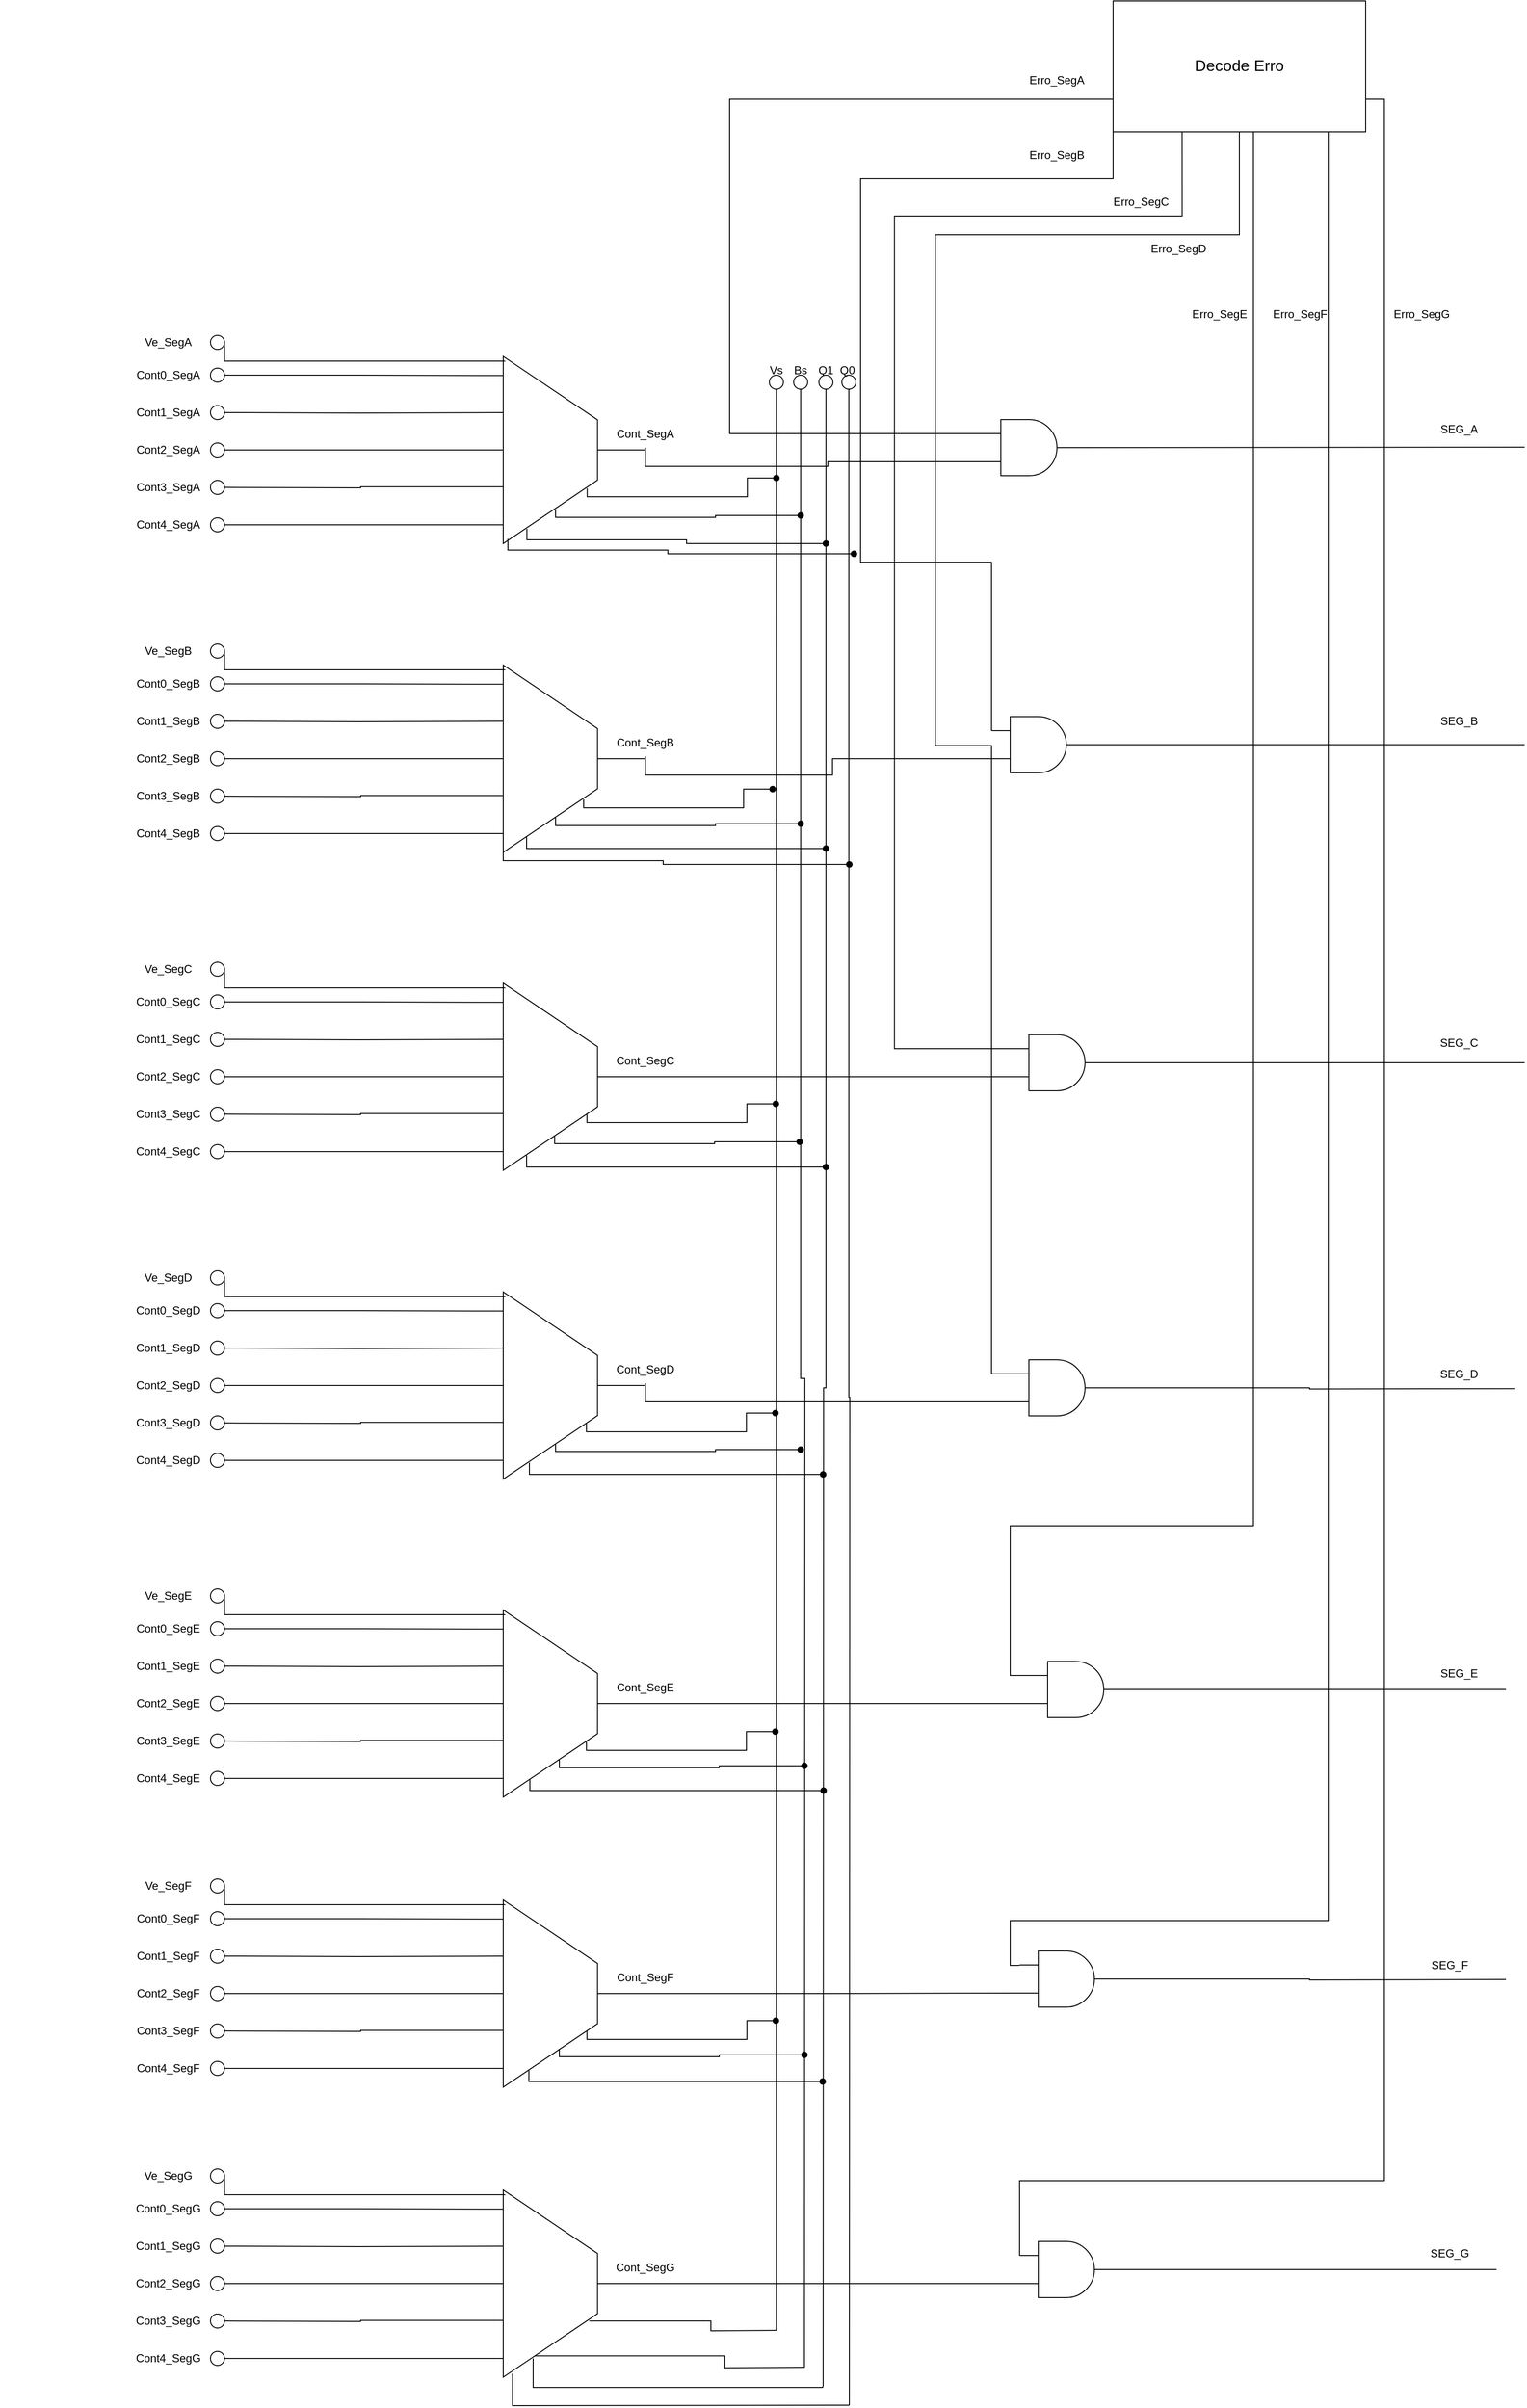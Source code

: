 <mxfile version="24.5.5" type="device">
  <diagram name="Página-1" id="1IW8VHL147Z_u1z9pqAM">
    <mxGraphModel dx="4378" dy="1590" grid="1" gridSize="10" guides="1" tooltips="1" connect="1" arrows="1" fold="1" page="1" pageScale="1" pageWidth="827" pageHeight="1169" math="0" shadow="0">
      <root>
        <mxCell id="0" />
        <mxCell id="1" parent="0" />
        <mxCell id="l00CRgBeWmKnuvyKKDRX-1" value="" style="verticalLabelPosition=bottom;shadow=0;dashed=0;align=center;html=1;verticalAlign=top;shape=mxgraph.electrical.abstract.ota_3;" parent="1" vertex="1">
          <mxGeometry x="-390" y="780" width="160" height="200" as="geometry" />
        </mxCell>
        <mxCell id="l00CRgBeWmKnuvyKKDRX-30" style="edgeStyle=orthogonalEdgeStyle;rounded=0;orthogonalLoop=1;jettySize=auto;html=1;exitX=1;exitY=0.5;exitDx=0;exitDy=0;endArrow=none;endFill=0;entryX=0.048;entryY=0.3;entryDx=0;entryDy=0;entryPerimeter=0;startSize=4;endSize=4;" parent="1" target="l00CRgBeWmKnuvyKKDRX-1" edge="1">
          <mxGeometry relative="1" as="geometry">
            <mxPoint x="-384.5" y="839.99" as="targetPoint" />
            <mxPoint x="-684.58" y="839.99" as="sourcePoint" />
          </mxGeometry>
        </mxCell>
        <mxCell id="l00CRgBeWmKnuvyKKDRX-2" value="" style="verticalLabelPosition=bottom;shadow=0;dashed=0;align=center;html=1;verticalAlign=top;strokeWidth=1;shape=ellipse;perimeter=ellipsePerimeter;" parent="1" vertex="1">
          <mxGeometry x="-695" y="832.5" width="15" height="15" as="geometry" />
        </mxCell>
        <mxCell id="l00CRgBeWmKnuvyKKDRX-6" value="" style="verticalLabelPosition=bottom;shadow=0;dashed=0;align=center;html=1;verticalAlign=top;strokeWidth=1;shape=ellipse;perimeter=ellipsePerimeter;" parent="1" vertex="1">
          <mxGeometry x="-695" y="872.5" width="15" height="15" as="geometry" />
        </mxCell>
        <mxCell id="l00CRgBeWmKnuvyKKDRX-7" value="" style="verticalLabelPosition=bottom;shadow=0;dashed=0;align=center;html=1;verticalAlign=top;strokeWidth=1;shape=ellipse;perimeter=ellipsePerimeter;" parent="1" vertex="1">
          <mxGeometry x="-695" y="912.5" width="15" height="15" as="geometry" />
        </mxCell>
        <mxCell id="l00CRgBeWmKnuvyKKDRX-8" value="" style="verticalLabelPosition=bottom;shadow=0;dashed=0;align=center;html=1;verticalAlign=top;strokeWidth=1;shape=ellipse;perimeter=ellipsePerimeter;" parent="1" vertex="1">
          <mxGeometry x="-695" y="952.5" width="15" height="15" as="geometry" />
        </mxCell>
        <mxCell id="l00CRgBeWmKnuvyKKDRX-9" value="" style="verticalLabelPosition=bottom;shadow=0;dashed=0;align=center;html=1;verticalAlign=top;strokeWidth=1;shape=ellipse;perimeter=ellipsePerimeter;" parent="1" vertex="1">
          <mxGeometry x="-695" y="792.5" width="15" height="15" as="geometry" />
        </mxCell>
        <mxCell id="l00CRgBeWmKnuvyKKDRX-51" style="edgeStyle=orthogonalEdgeStyle;rounded=0;orthogonalLoop=1;jettySize=auto;html=1;exitX=0.5;exitY=1;exitDx=0;exitDy=0;endArrow=none;endFill=0;" parent="1" source="l00CRgBeWmKnuvyKKDRX-11" edge="1">
          <mxGeometry relative="1" as="geometry">
            <mxPoint x="-89.966" y="811.379" as="targetPoint" />
          </mxGeometry>
        </mxCell>
        <mxCell id="l00CRgBeWmKnuvyKKDRX-11" value="" style="verticalLabelPosition=bottom;shadow=0;dashed=0;align=center;html=1;verticalAlign=top;strokeWidth=1;shape=ellipse;perimeter=ellipsePerimeter;" parent="1" vertex="1">
          <mxGeometry x="-97.5" y="470" width="15" height="15" as="geometry" />
        </mxCell>
        <mxCell id="l00CRgBeWmKnuvyKKDRX-54" style="edgeStyle=orthogonalEdgeStyle;rounded=0;orthogonalLoop=1;jettySize=auto;html=1;exitX=0.5;exitY=1;exitDx=0;exitDy=0;endArrow=none;endFill=0;" parent="1" source="l00CRgBeWmKnuvyKKDRX-12" edge="1">
          <mxGeometry relative="1" as="geometry">
            <mxPoint x="-12" y="2640" as="targetPoint" />
          </mxGeometry>
        </mxCell>
        <mxCell id="l00CRgBeWmKnuvyKKDRX-12" value="" style="verticalLabelPosition=bottom;shadow=0;dashed=0;align=center;html=1;verticalAlign=top;strokeWidth=1;shape=ellipse;perimeter=ellipsePerimeter;" parent="1" vertex="1">
          <mxGeometry x="-20" y="470" width="15" height="15" as="geometry" />
        </mxCell>
        <mxCell id="l00CRgBeWmKnuvyKKDRX-16" value="Q0" style="text;strokeColor=none;align=center;fillColor=none;html=1;verticalAlign=middle;whiteSpace=wrap;rounded=0;" parent="1" vertex="1">
          <mxGeometry x="-44.5" y="450" width="60" height="30" as="geometry" />
        </mxCell>
        <mxCell id="l00CRgBeWmKnuvyKKDRX-17" value="Q1" style="text;strokeColor=none;align=center;fillColor=none;html=1;verticalAlign=middle;whiteSpace=wrap;rounded=0;" parent="1" vertex="1">
          <mxGeometry x="-67" y="450" width="60" height="30" as="geometry" />
        </mxCell>
        <mxCell id="l00CRgBeWmKnuvyKKDRX-18" value="Cont0_SegB" style="text;strokeColor=none;align=center;fillColor=none;html=1;verticalAlign=middle;whiteSpace=wrap;rounded=0;" parent="1" vertex="1">
          <mxGeometry x="-770" y="785" width="60" height="30" as="geometry" />
        </mxCell>
        <mxCell id="l00CRgBeWmKnuvyKKDRX-19" value="Cont1_SegB" style="text;strokeColor=none;align=center;fillColor=none;html=1;verticalAlign=middle;whiteSpace=wrap;rounded=0;" parent="1" vertex="1">
          <mxGeometry x="-770" y="825" width="60" height="30" as="geometry" />
        </mxCell>
        <mxCell id="l00CRgBeWmKnuvyKKDRX-20" value="Cont2_SegB" style="text;strokeColor=none;align=center;fillColor=none;html=1;verticalAlign=middle;whiteSpace=wrap;rounded=0;" parent="1" vertex="1">
          <mxGeometry x="-770" y="865" width="60" height="30" as="geometry" />
        </mxCell>
        <mxCell id="l00CRgBeWmKnuvyKKDRX-21" value="Cont3_SegB" style="text;strokeColor=none;align=center;fillColor=none;html=1;verticalAlign=middle;whiteSpace=wrap;rounded=0;" parent="1" vertex="1">
          <mxGeometry x="-770" y="905" width="60" height="30" as="geometry" />
        </mxCell>
        <mxCell id="l00CRgBeWmKnuvyKKDRX-22" value="Ve_SegB" style="text;strokeColor=none;align=center;fillColor=none;html=1;verticalAlign=middle;whiteSpace=wrap;rounded=0;" parent="1" vertex="1">
          <mxGeometry x="-770" y="750" width="60" height="30" as="geometry" />
        </mxCell>
        <mxCell id="l00CRgBeWmKnuvyKKDRX-23" value="Cont_SegB" style="text;strokeColor=none;align=center;fillColor=none;html=1;verticalAlign=middle;whiteSpace=wrap;rounded=0;" parent="1" vertex="1">
          <mxGeometry x="-260" y="847.5" width="60" height="30" as="geometry" />
        </mxCell>
        <mxCell id="l00CRgBeWmKnuvyKKDRX-25" style="edgeStyle=orthogonalEdgeStyle;rounded=0;orthogonalLoop=1;jettySize=auto;html=1;exitX=1;exitY=0.5;exitDx=0;exitDy=0;entryX=0.048;entryY=0.102;entryDx=0;entryDy=0;entryPerimeter=0;endArrow=none;endFill=0;" parent="1" source="l00CRgBeWmKnuvyKKDRX-9" target="l00CRgBeWmKnuvyKKDRX-1" edge="1">
          <mxGeometry relative="1" as="geometry" />
        </mxCell>
        <mxCell id="l00CRgBeWmKnuvyKKDRX-27" style="edgeStyle=orthogonalEdgeStyle;rounded=0;orthogonalLoop=1;jettySize=auto;html=1;exitX=1;exitY=0.5;exitDx=0;exitDy=0;entryX=0;entryY=0.5;entryDx=0;entryDy=0;entryPerimeter=0;endArrow=none;endFill=0;" parent="1" source="l00CRgBeWmKnuvyKKDRX-6" target="l00CRgBeWmKnuvyKKDRX-1" edge="1">
          <mxGeometry relative="1" as="geometry" />
        </mxCell>
        <mxCell id="l00CRgBeWmKnuvyKKDRX-28" style="edgeStyle=orthogonalEdgeStyle;rounded=0;orthogonalLoop=1;jettySize=auto;html=1;exitX=1;exitY=0.5;exitDx=0;exitDy=0;entryX=0.049;entryY=0.9;entryDx=0;entryDy=0;entryPerimeter=0;endArrow=none;endFill=0;" parent="1" source="l00CRgBeWmKnuvyKKDRX-8" target="l00CRgBeWmKnuvyKKDRX-1" edge="1">
          <mxGeometry relative="1" as="geometry" />
        </mxCell>
        <mxCell id="l00CRgBeWmKnuvyKKDRX-29" style="edgeStyle=orthogonalEdgeStyle;rounded=0;orthogonalLoop=1;jettySize=auto;html=1;exitX=1;exitY=0.5;exitDx=0;exitDy=0;entryX=0.052;entryY=0.697;entryDx=0;entryDy=0;entryPerimeter=0;endArrow=none;endFill=0;" parent="1" target="l00CRgBeWmKnuvyKKDRX-1" edge="1">
          <mxGeometry relative="1" as="geometry">
            <mxPoint x="-680.0" y="920.03" as="sourcePoint" />
            <mxPoint x="-381.04" y="919.43" as="targetPoint" />
          </mxGeometry>
        </mxCell>
        <mxCell id="l00CRgBeWmKnuvyKKDRX-53" style="edgeStyle=orthogonalEdgeStyle;rounded=0;orthogonalLoop=1;jettySize=auto;html=1;exitX=0.5;exitY=1;exitDx=0;exitDy=0;endArrow=none;endFill=0;" parent="1" source="l00CRgBeWmKnuvyKKDRX-31" edge="1">
          <mxGeometry relative="1" as="geometry">
            <mxPoint x="-40" y="2620" as="targetPoint" />
          </mxGeometry>
        </mxCell>
        <mxCell id="l00CRgBeWmKnuvyKKDRX-31" value="" style="verticalLabelPosition=bottom;shadow=0;dashed=0;align=center;html=1;verticalAlign=top;strokeWidth=1;shape=ellipse;perimeter=ellipsePerimeter;" parent="1" vertex="1">
          <mxGeometry x="-44.5" y="470" width="15" height="15" as="geometry" />
        </mxCell>
        <mxCell id="l00CRgBeWmKnuvyKKDRX-52" style="edgeStyle=orthogonalEdgeStyle;rounded=0;orthogonalLoop=1;jettySize=auto;html=1;exitX=0.5;exitY=1;exitDx=0;exitDy=0;endArrow=none;endFill=0;" parent="1" source="l00CRgBeWmKnuvyKKDRX-32" edge="1">
          <mxGeometry relative="1" as="geometry">
            <mxPoint x="-60" y="2600" as="targetPoint" />
          </mxGeometry>
        </mxCell>
        <mxCell id="l00CRgBeWmKnuvyKKDRX-32" value="" style="verticalLabelPosition=bottom;shadow=0;dashed=0;align=center;html=1;verticalAlign=top;strokeWidth=1;shape=ellipse;perimeter=ellipsePerimeter;" parent="1" vertex="1">
          <mxGeometry x="-71.5" y="470" width="15" height="15" as="geometry" />
        </mxCell>
        <mxCell id="l00CRgBeWmKnuvyKKDRX-34" value="Bs" style="text;strokeColor=none;align=center;fillColor=none;html=1;verticalAlign=middle;whiteSpace=wrap;rounded=0;" parent="1" vertex="1">
          <mxGeometry x="-94" y="450" width="60" height="30" as="geometry" />
        </mxCell>
        <mxCell id="l00CRgBeWmKnuvyKKDRX-35" value="&lt;div&gt;Vs&lt;/div&gt;" style="text;strokeColor=none;align=center;fillColor=none;html=1;verticalAlign=middle;whiteSpace=wrap;rounded=0;" parent="1" vertex="1">
          <mxGeometry x="-120" y="450" width="60" height="30" as="geometry" />
        </mxCell>
        <mxCell id="l00CRgBeWmKnuvyKKDRX-37" value="Cont4_SegB" style="text;strokeColor=none;align=center;fillColor=none;html=1;verticalAlign=middle;whiteSpace=wrap;rounded=0;" parent="1" vertex="1">
          <mxGeometry x="-770" y="945" width="60" height="30" as="geometry" />
        </mxCell>
        <mxCell id="l00CRgBeWmKnuvyKKDRX-38" style="edgeStyle=orthogonalEdgeStyle;rounded=0;orthogonalLoop=1;jettySize=auto;html=1;exitX=1;exitY=0.5;exitDx=0;exitDy=0;entryX=0.048;entryY=0.102;entryDx=0;entryDy=0;entryPerimeter=0;endArrow=none;endFill=0;" parent="1" edge="1">
          <mxGeometry relative="1" as="geometry">
            <mxPoint x="-680.0" y="765" as="sourcePoint" />
            <mxPoint x="-382" y="784.5" as="targetPoint" />
            <Array as="points">
              <mxPoint x="-680" y="785" />
              <mxPoint x="-381" y="785" />
            </Array>
          </mxGeometry>
        </mxCell>
        <mxCell id="l00CRgBeWmKnuvyKKDRX-39" value="" style="verticalLabelPosition=bottom;shadow=0;dashed=0;align=center;html=1;verticalAlign=top;strokeWidth=1;shape=ellipse;perimeter=ellipsePerimeter;" parent="1" vertex="1">
          <mxGeometry x="-695" y="757.5" width="15" height="15" as="geometry" />
        </mxCell>
        <mxCell id="l00CRgBeWmKnuvyKKDRX-40" value="&amp;nbsp;" style="text;whiteSpace=wrap;html=1;" parent="1" vertex="1">
          <mxGeometry x="-770" y="700" width="40" height="40" as="geometry" />
        </mxCell>
        <mxCell id="l00CRgBeWmKnuvyKKDRX-55" value="" style="verticalLabelPosition=bottom;shadow=0;dashed=0;align=center;html=1;verticalAlign=top;shape=mxgraph.electrical.abstract.ota_3;" parent="1" vertex="1">
          <mxGeometry x="-390" y="450" width="160" height="200" as="geometry" />
        </mxCell>
        <mxCell id="l00CRgBeWmKnuvyKKDRX-56" style="edgeStyle=orthogonalEdgeStyle;rounded=0;orthogonalLoop=1;jettySize=auto;html=1;exitX=1;exitY=0.5;exitDx=0;exitDy=0;endArrow=none;endFill=0;entryX=0.048;entryY=0.3;entryDx=0;entryDy=0;entryPerimeter=0;startSize=4;endSize=4;" parent="1" target="l00CRgBeWmKnuvyKKDRX-55" edge="1">
          <mxGeometry relative="1" as="geometry">
            <mxPoint x="-384.5" y="509.99" as="targetPoint" />
            <mxPoint x="-684.58" y="509.99" as="sourcePoint" />
          </mxGeometry>
        </mxCell>
        <mxCell id="l00CRgBeWmKnuvyKKDRX-57" value="" style="verticalLabelPosition=bottom;shadow=0;dashed=0;align=center;html=1;verticalAlign=top;strokeWidth=1;shape=ellipse;perimeter=ellipsePerimeter;" parent="1" vertex="1">
          <mxGeometry x="-695" y="502.5" width="15" height="15" as="geometry" />
        </mxCell>
        <mxCell id="l00CRgBeWmKnuvyKKDRX-58" value="" style="verticalLabelPosition=bottom;shadow=0;dashed=0;align=center;html=1;verticalAlign=top;strokeWidth=1;shape=ellipse;perimeter=ellipsePerimeter;" parent="1" vertex="1">
          <mxGeometry x="-695" y="542.5" width="15" height="15" as="geometry" />
        </mxCell>
        <mxCell id="l00CRgBeWmKnuvyKKDRX-59" value="" style="verticalLabelPosition=bottom;shadow=0;dashed=0;align=center;html=1;verticalAlign=top;strokeWidth=1;shape=ellipse;perimeter=ellipsePerimeter;" parent="1" vertex="1">
          <mxGeometry x="-695" y="582.5" width="15" height="15" as="geometry" />
        </mxCell>
        <mxCell id="l00CRgBeWmKnuvyKKDRX-60" value="" style="verticalLabelPosition=bottom;shadow=0;dashed=0;align=center;html=1;verticalAlign=top;strokeWidth=1;shape=ellipse;perimeter=ellipsePerimeter;" parent="1" vertex="1">
          <mxGeometry x="-695" y="622.5" width="15" height="15" as="geometry" />
        </mxCell>
        <mxCell id="l00CRgBeWmKnuvyKKDRX-61" value="" style="verticalLabelPosition=bottom;shadow=0;dashed=0;align=center;html=1;verticalAlign=top;strokeWidth=1;shape=ellipse;perimeter=ellipsePerimeter;" parent="1" vertex="1">
          <mxGeometry x="-695" y="462.5" width="15" height="15" as="geometry" />
        </mxCell>
        <mxCell id="l00CRgBeWmKnuvyKKDRX-62" value="Cont0_SegA" style="text;strokeColor=none;align=center;fillColor=none;html=1;verticalAlign=middle;whiteSpace=wrap;rounded=0;" parent="1" vertex="1">
          <mxGeometry x="-770" y="455" width="60" height="30" as="geometry" />
        </mxCell>
        <mxCell id="l00CRgBeWmKnuvyKKDRX-63" value="Cont1_SegA" style="text;strokeColor=none;align=center;fillColor=none;html=1;verticalAlign=middle;whiteSpace=wrap;rounded=0;" parent="1" vertex="1">
          <mxGeometry x="-770" y="495" width="60" height="30" as="geometry" />
        </mxCell>
        <mxCell id="l00CRgBeWmKnuvyKKDRX-64" value="Cont2_SegA" style="text;strokeColor=none;align=center;fillColor=none;html=1;verticalAlign=middle;whiteSpace=wrap;rounded=0;" parent="1" vertex="1">
          <mxGeometry x="-770" y="535" width="60" height="30" as="geometry" />
        </mxCell>
        <mxCell id="l00CRgBeWmKnuvyKKDRX-65" value="Cont3_SegA" style="text;strokeColor=none;align=center;fillColor=none;html=1;verticalAlign=middle;whiteSpace=wrap;rounded=0;" parent="1" vertex="1">
          <mxGeometry x="-770" y="575" width="60" height="30" as="geometry" />
        </mxCell>
        <mxCell id="l00CRgBeWmKnuvyKKDRX-66" value="Ve_SegA" style="text;strokeColor=none;align=center;fillColor=none;html=1;verticalAlign=middle;whiteSpace=wrap;rounded=0;" parent="1" vertex="1">
          <mxGeometry x="-770" y="420" width="60" height="30" as="geometry" />
        </mxCell>
        <mxCell id="l00CRgBeWmKnuvyKKDRX-67" value="Cont_SegA" style="text;strokeColor=none;align=center;fillColor=none;html=1;verticalAlign=middle;whiteSpace=wrap;rounded=0;" parent="1" vertex="1">
          <mxGeometry x="-260" y="517.5" width="60" height="30" as="geometry" />
        </mxCell>
        <mxCell id="l00CRgBeWmKnuvyKKDRX-68" style="edgeStyle=orthogonalEdgeStyle;rounded=0;orthogonalLoop=1;jettySize=auto;html=1;exitX=1;exitY=0.5;exitDx=0;exitDy=0;entryX=0.048;entryY=0.102;entryDx=0;entryDy=0;entryPerimeter=0;endArrow=none;endFill=0;" parent="1" source="l00CRgBeWmKnuvyKKDRX-61" target="l00CRgBeWmKnuvyKKDRX-55" edge="1">
          <mxGeometry relative="1" as="geometry" />
        </mxCell>
        <mxCell id="l00CRgBeWmKnuvyKKDRX-69" style="edgeStyle=orthogonalEdgeStyle;rounded=0;orthogonalLoop=1;jettySize=auto;html=1;exitX=1;exitY=0.5;exitDx=0;exitDy=0;entryX=0;entryY=0.5;entryDx=0;entryDy=0;entryPerimeter=0;endArrow=none;endFill=0;" parent="1" source="l00CRgBeWmKnuvyKKDRX-58" target="l00CRgBeWmKnuvyKKDRX-55" edge="1">
          <mxGeometry relative="1" as="geometry" />
        </mxCell>
        <mxCell id="l00CRgBeWmKnuvyKKDRX-70" style="edgeStyle=orthogonalEdgeStyle;rounded=0;orthogonalLoop=1;jettySize=auto;html=1;exitX=1;exitY=0.5;exitDx=0;exitDy=0;entryX=0.049;entryY=0.9;entryDx=0;entryDy=0;entryPerimeter=0;endArrow=none;endFill=0;" parent="1" source="l00CRgBeWmKnuvyKKDRX-60" target="l00CRgBeWmKnuvyKKDRX-55" edge="1">
          <mxGeometry relative="1" as="geometry" />
        </mxCell>
        <mxCell id="l00CRgBeWmKnuvyKKDRX-71" style="edgeStyle=orthogonalEdgeStyle;rounded=0;orthogonalLoop=1;jettySize=auto;html=1;exitX=1;exitY=0.5;exitDx=0;exitDy=0;entryX=0.052;entryY=0.697;entryDx=0;entryDy=0;entryPerimeter=0;endArrow=none;endFill=0;" parent="1" target="l00CRgBeWmKnuvyKKDRX-55" edge="1">
          <mxGeometry relative="1" as="geometry">
            <mxPoint x="-680.0" y="590.03" as="sourcePoint" />
            <mxPoint x="-381.04" y="589.43" as="targetPoint" />
          </mxGeometry>
        </mxCell>
        <mxCell id="l00CRgBeWmKnuvyKKDRX-72" value="Cont4_SegA" style="text;strokeColor=none;align=center;fillColor=none;html=1;verticalAlign=middle;whiteSpace=wrap;rounded=0;" parent="1" vertex="1">
          <mxGeometry x="-770" y="615" width="60" height="30" as="geometry" />
        </mxCell>
        <mxCell id="l00CRgBeWmKnuvyKKDRX-73" style="edgeStyle=orthogonalEdgeStyle;rounded=0;orthogonalLoop=1;jettySize=auto;html=1;exitX=1;exitY=0.5;exitDx=0;exitDy=0;entryX=0.048;entryY=0.102;entryDx=0;entryDy=0;entryPerimeter=0;endArrow=none;endFill=0;" parent="1" edge="1">
          <mxGeometry relative="1" as="geometry">
            <mxPoint x="-680.0" y="435" as="sourcePoint" />
            <mxPoint x="-382" y="454.5" as="targetPoint" />
            <Array as="points">
              <mxPoint x="-680" y="455" />
              <mxPoint x="-381" y="455" />
            </Array>
          </mxGeometry>
        </mxCell>
        <mxCell id="l00CRgBeWmKnuvyKKDRX-74" value="" style="verticalLabelPosition=bottom;shadow=0;dashed=0;align=center;html=1;verticalAlign=top;strokeWidth=1;shape=ellipse;perimeter=ellipsePerimeter;" parent="1" vertex="1">
          <mxGeometry x="-695" y="427.5" width="15" height="15" as="geometry" />
        </mxCell>
        <mxCell id="l00CRgBeWmKnuvyKKDRX-75" value="&amp;nbsp;" style="text;whiteSpace=wrap;html=1;" parent="1" vertex="1">
          <mxGeometry x="-770" y="370" width="40" height="40" as="geometry" />
        </mxCell>
        <mxCell id="l00CRgBeWmKnuvyKKDRX-98" value="" style="verticalLabelPosition=bottom;shadow=0;dashed=0;align=center;html=1;verticalAlign=top;shape=mxgraph.electrical.abstract.ota_3;" parent="1" vertex="1">
          <mxGeometry x="-390" y="1120" width="160" height="200" as="geometry" />
        </mxCell>
        <mxCell id="l00CRgBeWmKnuvyKKDRX-99" style="edgeStyle=orthogonalEdgeStyle;rounded=0;orthogonalLoop=1;jettySize=auto;html=1;exitX=1;exitY=0.5;exitDx=0;exitDy=0;endArrow=none;endFill=0;entryX=0.048;entryY=0.3;entryDx=0;entryDy=0;entryPerimeter=0;startSize=4;endSize=4;" parent="1" target="l00CRgBeWmKnuvyKKDRX-98" edge="1">
          <mxGeometry relative="1" as="geometry">
            <mxPoint x="-384.5" y="1179.99" as="targetPoint" />
            <mxPoint x="-684.58" y="1179.99" as="sourcePoint" />
          </mxGeometry>
        </mxCell>
        <mxCell id="l00CRgBeWmKnuvyKKDRX-100" value="" style="verticalLabelPosition=bottom;shadow=0;dashed=0;align=center;html=1;verticalAlign=top;strokeWidth=1;shape=ellipse;perimeter=ellipsePerimeter;" parent="1" vertex="1">
          <mxGeometry x="-695" y="1172.5" width="15" height="15" as="geometry" />
        </mxCell>
        <mxCell id="l00CRgBeWmKnuvyKKDRX-101" value="" style="verticalLabelPosition=bottom;shadow=0;dashed=0;align=center;html=1;verticalAlign=top;strokeWidth=1;shape=ellipse;perimeter=ellipsePerimeter;" parent="1" vertex="1">
          <mxGeometry x="-695" y="1212.5" width="15" height="15" as="geometry" />
        </mxCell>
        <mxCell id="l00CRgBeWmKnuvyKKDRX-102" value="" style="verticalLabelPosition=bottom;shadow=0;dashed=0;align=center;html=1;verticalAlign=top;strokeWidth=1;shape=ellipse;perimeter=ellipsePerimeter;" parent="1" vertex="1">
          <mxGeometry x="-695" y="1252.5" width="15" height="15" as="geometry" />
        </mxCell>
        <mxCell id="l00CRgBeWmKnuvyKKDRX-103" value="" style="verticalLabelPosition=bottom;shadow=0;dashed=0;align=center;html=1;verticalAlign=top;strokeWidth=1;shape=ellipse;perimeter=ellipsePerimeter;" parent="1" vertex="1">
          <mxGeometry x="-695" y="1292.5" width="15" height="15" as="geometry" />
        </mxCell>
        <mxCell id="l00CRgBeWmKnuvyKKDRX-104" value="" style="verticalLabelPosition=bottom;shadow=0;dashed=0;align=center;html=1;verticalAlign=top;strokeWidth=1;shape=ellipse;perimeter=ellipsePerimeter;" parent="1" vertex="1">
          <mxGeometry x="-695" y="1132.5" width="15" height="15" as="geometry" />
        </mxCell>
        <mxCell id="l00CRgBeWmKnuvyKKDRX-105" value="Cont0_SegC" style="text;strokeColor=none;align=center;fillColor=none;html=1;verticalAlign=middle;whiteSpace=wrap;rounded=0;" parent="1" vertex="1">
          <mxGeometry x="-770" y="1125" width="60" height="30" as="geometry" />
        </mxCell>
        <mxCell id="l00CRgBeWmKnuvyKKDRX-106" value="Cont1_SegC" style="text;strokeColor=none;align=center;fillColor=none;html=1;verticalAlign=middle;whiteSpace=wrap;rounded=0;" parent="1" vertex="1">
          <mxGeometry x="-770" y="1165" width="60" height="30" as="geometry" />
        </mxCell>
        <mxCell id="l00CRgBeWmKnuvyKKDRX-107" value="Cont2_SegC" style="text;strokeColor=none;align=center;fillColor=none;html=1;verticalAlign=middle;whiteSpace=wrap;rounded=0;" parent="1" vertex="1">
          <mxGeometry x="-770" y="1205" width="60" height="30" as="geometry" />
        </mxCell>
        <mxCell id="l00CRgBeWmKnuvyKKDRX-108" value="Cont3_SegC" style="text;strokeColor=none;align=center;fillColor=none;html=1;verticalAlign=middle;whiteSpace=wrap;rounded=0;" parent="1" vertex="1">
          <mxGeometry x="-770" y="1245" width="60" height="30" as="geometry" />
        </mxCell>
        <mxCell id="l00CRgBeWmKnuvyKKDRX-109" value="Ve_SegC" style="text;strokeColor=none;align=center;fillColor=none;html=1;verticalAlign=middle;whiteSpace=wrap;rounded=0;" parent="1" vertex="1">
          <mxGeometry x="-770" y="1090" width="60" height="30" as="geometry" />
        </mxCell>
        <mxCell id="l00CRgBeWmKnuvyKKDRX-110" value="Cont_SegC" style="text;strokeColor=none;align=center;fillColor=none;html=1;verticalAlign=middle;whiteSpace=wrap;rounded=0;" parent="1" vertex="1">
          <mxGeometry x="-260" y="1187.5" width="60" height="30" as="geometry" />
        </mxCell>
        <mxCell id="l00CRgBeWmKnuvyKKDRX-111" style="edgeStyle=orthogonalEdgeStyle;rounded=0;orthogonalLoop=1;jettySize=auto;html=1;exitX=1;exitY=0.5;exitDx=0;exitDy=0;entryX=0.048;entryY=0.102;entryDx=0;entryDy=0;entryPerimeter=0;endArrow=none;endFill=0;" parent="1" source="l00CRgBeWmKnuvyKKDRX-104" target="l00CRgBeWmKnuvyKKDRX-98" edge="1">
          <mxGeometry relative="1" as="geometry" />
        </mxCell>
        <mxCell id="l00CRgBeWmKnuvyKKDRX-112" style="edgeStyle=orthogonalEdgeStyle;rounded=0;orthogonalLoop=1;jettySize=auto;html=1;exitX=1;exitY=0.5;exitDx=0;exitDy=0;entryX=0;entryY=0.5;entryDx=0;entryDy=0;entryPerimeter=0;endArrow=none;endFill=0;" parent="1" source="l00CRgBeWmKnuvyKKDRX-101" target="l00CRgBeWmKnuvyKKDRX-98" edge="1">
          <mxGeometry relative="1" as="geometry" />
        </mxCell>
        <mxCell id="l00CRgBeWmKnuvyKKDRX-113" style="edgeStyle=orthogonalEdgeStyle;rounded=0;orthogonalLoop=1;jettySize=auto;html=1;exitX=1;exitY=0.5;exitDx=0;exitDy=0;entryX=0.049;entryY=0.9;entryDx=0;entryDy=0;entryPerimeter=0;endArrow=none;endFill=0;" parent="1" source="l00CRgBeWmKnuvyKKDRX-103" target="l00CRgBeWmKnuvyKKDRX-98" edge="1">
          <mxGeometry relative="1" as="geometry" />
        </mxCell>
        <mxCell id="l00CRgBeWmKnuvyKKDRX-114" style="edgeStyle=orthogonalEdgeStyle;rounded=0;orthogonalLoop=1;jettySize=auto;html=1;exitX=1;exitY=0.5;exitDx=0;exitDy=0;entryX=0.052;entryY=0.697;entryDx=0;entryDy=0;entryPerimeter=0;endArrow=none;endFill=0;" parent="1" target="l00CRgBeWmKnuvyKKDRX-98" edge="1">
          <mxGeometry relative="1" as="geometry">
            <mxPoint x="-680.0" y="1260.03" as="sourcePoint" />
            <mxPoint x="-381.04" y="1259.43" as="targetPoint" />
          </mxGeometry>
        </mxCell>
        <mxCell id="l00CRgBeWmKnuvyKKDRX-115" value="Cont4_SegC" style="text;strokeColor=none;align=center;fillColor=none;html=1;verticalAlign=middle;whiteSpace=wrap;rounded=0;" parent="1" vertex="1">
          <mxGeometry x="-770" y="1285" width="60" height="30" as="geometry" />
        </mxCell>
        <mxCell id="l00CRgBeWmKnuvyKKDRX-116" style="edgeStyle=orthogonalEdgeStyle;rounded=0;orthogonalLoop=1;jettySize=auto;html=1;exitX=1;exitY=0.5;exitDx=0;exitDy=0;entryX=0.048;entryY=0.102;entryDx=0;entryDy=0;entryPerimeter=0;endArrow=none;endFill=0;" parent="1" edge="1">
          <mxGeometry relative="1" as="geometry">
            <mxPoint x="-680.0" y="1105" as="sourcePoint" />
            <mxPoint x="-382" y="1124.5" as="targetPoint" />
            <Array as="points">
              <mxPoint x="-680" y="1125" />
              <mxPoint x="-381" y="1125" />
            </Array>
          </mxGeometry>
        </mxCell>
        <mxCell id="l00CRgBeWmKnuvyKKDRX-117" value="" style="verticalLabelPosition=bottom;shadow=0;dashed=0;align=center;html=1;verticalAlign=top;strokeWidth=1;shape=ellipse;perimeter=ellipsePerimeter;" parent="1" vertex="1">
          <mxGeometry x="-695" y="1097.5" width="15" height="15" as="geometry" />
        </mxCell>
        <mxCell id="l00CRgBeWmKnuvyKKDRX-118" value="" style="verticalLabelPosition=bottom;shadow=0;dashed=0;align=center;html=1;verticalAlign=top;shape=mxgraph.electrical.abstract.ota_3;" parent="1" vertex="1">
          <mxGeometry x="-390" y="1450" width="160" height="200" as="geometry" />
        </mxCell>
        <mxCell id="l00CRgBeWmKnuvyKKDRX-119" style="edgeStyle=orthogonalEdgeStyle;rounded=0;orthogonalLoop=1;jettySize=auto;html=1;exitX=1;exitY=0.5;exitDx=0;exitDy=0;endArrow=none;endFill=0;entryX=0.048;entryY=0.3;entryDx=0;entryDy=0;entryPerimeter=0;startSize=4;endSize=4;" parent="1" target="l00CRgBeWmKnuvyKKDRX-118" edge="1">
          <mxGeometry relative="1" as="geometry">
            <mxPoint x="-384.5" y="1509.99" as="targetPoint" />
            <mxPoint x="-684.58" y="1509.99" as="sourcePoint" />
          </mxGeometry>
        </mxCell>
        <mxCell id="l00CRgBeWmKnuvyKKDRX-120" value="" style="verticalLabelPosition=bottom;shadow=0;dashed=0;align=center;html=1;verticalAlign=top;strokeWidth=1;shape=ellipse;perimeter=ellipsePerimeter;" parent="1" vertex="1">
          <mxGeometry x="-695" y="1502.5" width="15" height="15" as="geometry" />
        </mxCell>
        <mxCell id="l00CRgBeWmKnuvyKKDRX-121" value="" style="verticalLabelPosition=bottom;shadow=0;dashed=0;align=center;html=1;verticalAlign=top;strokeWidth=1;shape=ellipse;perimeter=ellipsePerimeter;" parent="1" vertex="1">
          <mxGeometry x="-695" y="1542.5" width="15" height="15" as="geometry" />
        </mxCell>
        <mxCell id="l00CRgBeWmKnuvyKKDRX-122" value="" style="verticalLabelPosition=bottom;shadow=0;dashed=0;align=center;html=1;verticalAlign=top;strokeWidth=1;shape=ellipse;perimeter=ellipsePerimeter;" parent="1" vertex="1">
          <mxGeometry x="-695" y="1582.5" width="15" height="15" as="geometry" />
        </mxCell>
        <mxCell id="l00CRgBeWmKnuvyKKDRX-123" value="" style="verticalLabelPosition=bottom;shadow=0;dashed=0;align=center;html=1;verticalAlign=top;strokeWidth=1;shape=ellipse;perimeter=ellipsePerimeter;" parent="1" vertex="1">
          <mxGeometry x="-695" y="1622.5" width="15" height="15" as="geometry" />
        </mxCell>
        <mxCell id="l00CRgBeWmKnuvyKKDRX-124" value="" style="verticalLabelPosition=bottom;shadow=0;dashed=0;align=center;html=1;verticalAlign=top;strokeWidth=1;shape=ellipse;perimeter=ellipsePerimeter;" parent="1" vertex="1">
          <mxGeometry x="-695" y="1462.5" width="15" height="15" as="geometry" />
        </mxCell>
        <mxCell id="l00CRgBeWmKnuvyKKDRX-125" value="Cont0_SegD" style="text;strokeColor=none;align=center;fillColor=none;html=1;verticalAlign=middle;whiteSpace=wrap;rounded=0;" parent="1" vertex="1">
          <mxGeometry x="-770" y="1455" width="60" height="30" as="geometry" />
        </mxCell>
        <mxCell id="l00CRgBeWmKnuvyKKDRX-126" value="Cont1_SegD" style="text;strokeColor=none;align=center;fillColor=none;html=1;verticalAlign=middle;whiteSpace=wrap;rounded=0;" parent="1" vertex="1">
          <mxGeometry x="-770" y="1495" width="60" height="30" as="geometry" />
        </mxCell>
        <mxCell id="l00CRgBeWmKnuvyKKDRX-127" value="Cont2_SegD" style="text;strokeColor=none;align=center;fillColor=none;html=1;verticalAlign=middle;whiteSpace=wrap;rounded=0;" parent="1" vertex="1">
          <mxGeometry x="-770" y="1535" width="60" height="30" as="geometry" />
        </mxCell>
        <mxCell id="l00CRgBeWmKnuvyKKDRX-128" value="Cont3_SegD" style="text;strokeColor=none;align=center;fillColor=none;html=1;verticalAlign=middle;whiteSpace=wrap;rounded=0;" parent="1" vertex="1">
          <mxGeometry x="-770" y="1575" width="60" height="30" as="geometry" />
        </mxCell>
        <mxCell id="l00CRgBeWmKnuvyKKDRX-129" value="Ve_SegD" style="text;strokeColor=none;align=center;fillColor=none;html=1;verticalAlign=middle;whiteSpace=wrap;rounded=0;" parent="1" vertex="1">
          <mxGeometry x="-770" y="1420" width="60" height="30" as="geometry" />
        </mxCell>
        <mxCell id="l00CRgBeWmKnuvyKKDRX-130" value="Cont_SegD" style="text;strokeColor=none;align=center;fillColor=none;html=1;verticalAlign=middle;whiteSpace=wrap;rounded=0;" parent="1" vertex="1">
          <mxGeometry x="-260" y="1517.5" width="60" height="30" as="geometry" />
        </mxCell>
        <mxCell id="l00CRgBeWmKnuvyKKDRX-131" style="edgeStyle=orthogonalEdgeStyle;rounded=0;orthogonalLoop=1;jettySize=auto;html=1;exitX=1;exitY=0.5;exitDx=0;exitDy=0;entryX=0.048;entryY=0.102;entryDx=0;entryDy=0;entryPerimeter=0;endArrow=none;endFill=0;" parent="1" source="l00CRgBeWmKnuvyKKDRX-124" target="l00CRgBeWmKnuvyKKDRX-118" edge="1">
          <mxGeometry relative="1" as="geometry" />
        </mxCell>
        <mxCell id="l00CRgBeWmKnuvyKKDRX-132" style="edgeStyle=orthogonalEdgeStyle;rounded=0;orthogonalLoop=1;jettySize=auto;html=1;exitX=1;exitY=0.5;exitDx=0;exitDy=0;entryX=0;entryY=0.5;entryDx=0;entryDy=0;entryPerimeter=0;endArrow=none;endFill=0;" parent="1" source="l00CRgBeWmKnuvyKKDRX-121" target="l00CRgBeWmKnuvyKKDRX-118" edge="1">
          <mxGeometry relative="1" as="geometry" />
        </mxCell>
        <mxCell id="l00CRgBeWmKnuvyKKDRX-133" style="edgeStyle=orthogonalEdgeStyle;rounded=0;orthogonalLoop=1;jettySize=auto;html=1;exitX=1;exitY=0.5;exitDx=0;exitDy=0;entryX=0.049;entryY=0.9;entryDx=0;entryDy=0;entryPerimeter=0;endArrow=none;endFill=0;" parent="1" source="l00CRgBeWmKnuvyKKDRX-123" target="l00CRgBeWmKnuvyKKDRX-118" edge="1">
          <mxGeometry relative="1" as="geometry" />
        </mxCell>
        <mxCell id="l00CRgBeWmKnuvyKKDRX-134" style="edgeStyle=orthogonalEdgeStyle;rounded=0;orthogonalLoop=1;jettySize=auto;html=1;exitX=1;exitY=0.5;exitDx=0;exitDy=0;entryX=0.052;entryY=0.697;entryDx=0;entryDy=0;entryPerimeter=0;endArrow=none;endFill=0;" parent="1" target="l00CRgBeWmKnuvyKKDRX-118" edge="1">
          <mxGeometry relative="1" as="geometry">
            <mxPoint x="-680.0" y="1590.03" as="sourcePoint" />
            <mxPoint x="-381.04" y="1589.43" as="targetPoint" />
          </mxGeometry>
        </mxCell>
        <mxCell id="l00CRgBeWmKnuvyKKDRX-135" value="Cont4_SegD" style="text;strokeColor=none;align=center;fillColor=none;html=1;verticalAlign=middle;whiteSpace=wrap;rounded=0;" parent="1" vertex="1">
          <mxGeometry x="-770" y="1615" width="60" height="30" as="geometry" />
        </mxCell>
        <mxCell id="l00CRgBeWmKnuvyKKDRX-136" style="edgeStyle=orthogonalEdgeStyle;rounded=0;orthogonalLoop=1;jettySize=auto;html=1;exitX=1;exitY=0.5;exitDx=0;exitDy=0;entryX=0.048;entryY=0.102;entryDx=0;entryDy=0;entryPerimeter=0;endArrow=none;endFill=0;" parent="1" edge="1">
          <mxGeometry relative="1" as="geometry">
            <mxPoint x="-680.0" y="1435" as="sourcePoint" />
            <mxPoint x="-382" y="1454.5" as="targetPoint" />
            <Array as="points">
              <mxPoint x="-680" y="1455" />
              <mxPoint x="-381" y="1455" />
            </Array>
          </mxGeometry>
        </mxCell>
        <mxCell id="l00CRgBeWmKnuvyKKDRX-137" value="" style="verticalLabelPosition=bottom;shadow=0;dashed=0;align=center;html=1;verticalAlign=top;strokeWidth=1;shape=ellipse;perimeter=ellipsePerimeter;" parent="1" vertex="1">
          <mxGeometry x="-695" y="1427.5" width="15" height="15" as="geometry" />
        </mxCell>
        <mxCell id="l00CRgBeWmKnuvyKKDRX-138" value="" style="verticalLabelPosition=bottom;shadow=0;dashed=0;align=center;html=1;verticalAlign=top;shape=mxgraph.electrical.abstract.ota_3;" parent="1" vertex="1">
          <mxGeometry x="-390" y="1790" width="160" height="200" as="geometry" />
        </mxCell>
        <mxCell id="l00CRgBeWmKnuvyKKDRX-139" style="edgeStyle=orthogonalEdgeStyle;rounded=0;orthogonalLoop=1;jettySize=auto;html=1;exitX=1;exitY=0.5;exitDx=0;exitDy=0;endArrow=none;endFill=0;entryX=0.048;entryY=0.3;entryDx=0;entryDy=0;entryPerimeter=0;startSize=4;endSize=4;" parent="1" target="l00CRgBeWmKnuvyKKDRX-138" edge="1">
          <mxGeometry relative="1" as="geometry">
            <mxPoint x="-384.5" y="1849.99" as="targetPoint" />
            <mxPoint x="-684.58" y="1849.99" as="sourcePoint" />
          </mxGeometry>
        </mxCell>
        <mxCell id="l00CRgBeWmKnuvyKKDRX-140" value="" style="verticalLabelPosition=bottom;shadow=0;dashed=0;align=center;html=1;verticalAlign=top;strokeWidth=1;shape=ellipse;perimeter=ellipsePerimeter;" parent="1" vertex="1">
          <mxGeometry x="-695" y="1842.5" width="15" height="15" as="geometry" />
        </mxCell>
        <mxCell id="l00CRgBeWmKnuvyKKDRX-141" value="" style="verticalLabelPosition=bottom;shadow=0;dashed=0;align=center;html=1;verticalAlign=top;strokeWidth=1;shape=ellipse;perimeter=ellipsePerimeter;" parent="1" vertex="1">
          <mxGeometry x="-695" y="1882.5" width="15" height="15" as="geometry" />
        </mxCell>
        <mxCell id="l00CRgBeWmKnuvyKKDRX-142" value="" style="verticalLabelPosition=bottom;shadow=0;dashed=0;align=center;html=1;verticalAlign=top;strokeWidth=1;shape=ellipse;perimeter=ellipsePerimeter;" parent="1" vertex="1">
          <mxGeometry x="-695" y="1922.5" width="15" height="15" as="geometry" />
        </mxCell>
        <mxCell id="l00CRgBeWmKnuvyKKDRX-143" value="" style="verticalLabelPosition=bottom;shadow=0;dashed=0;align=center;html=1;verticalAlign=top;strokeWidth=1;shape=ellipse;perimeter=ellipsePerimeter;" parent="1" vertex="1">
          <mxGeometry x="-695" y="1962.5" width="15" height="15" as="geometry" />
        </mxCell>
        <mxCell id="l00CRgBeWmKnuvyKKDRX-144" value="" style="verticalLabelPosition=bottom;shadow=0;dashed=0;align=center;html=1;verticalAlign=top;strokeWidth=1;shape=ellipse;perimeter=ellipsePerimeter;" parent="1" vertex="1">
          <mxGeometry x="-695" y="1802.5" width="15" height="15" as="geometry" />
        </mxCell>
        <mxCell id="l00CRgBeWmKnuvyKKDRX-145" value="Cont0_SegE" style="text;strokeColor=none;align=center;fillColor=none;html=1;verticalAlign=middle;whiteSpace=wrap;rounded=0;" parent="1" vertex="1">
          <mxGeometry x="-770" y="1795" width="60" height="30" as="geometry" />
        </mxCell>
        <mxCell id="l00CRgBeWmKnuvyKKDRX-146" value="Cont1_SegE" style="text;strokeColor=none;align=center;fillColor=none;html=1;verticalAlign=middle;whiteSpace=wrap;rounded=0;" parent="1" vertex="1">
          <mxGeometry x="-770" y="1835" width="60" height="30" as="geometry" />
        </mxCell>
        <mxCell id="l00CRgBeWmKnuvyKKDRX-147" value="Cont2_SegE" style="text;strokeColor=none;align=center;fillColor=none;html=1;verticalAlign=middle;whiteSpace=wrap;rounded=0;" parent="1" vertex="1">
          <mxGeometry x="-770" y="1875" width="60" height="30" as="geometry" />
        </mxCell>
        <mxCell id="l00CRgBeWmKnuvyKKDRX-148" value="Cont3_SegE" style="text;strokeColor=none;align=center;fillColor=none;html=1;verticalAlign=middle;whiteSpace=wrap;rounded=0;" parent="1" vertex="1">
          <mxGeometry x="-770" y="1915" width="60" height="30" as="geometry" />
        </mxCell>
        <mxCell id="l00CRgBeWmKnuvyKKDRX-149" value="Ve_SegE" style="text;strokeColor=none;align=center;fillColor=none;html=1;verticalAlign=middle;whiteSpace=wrap;rounded=0;" parent="1" vertex="1">
          <mxGeometry x="-770" y="1760" width="60" height="30" as="geometry" />
        </mxCell>
        <mxCell id="l00CRgBeWmKnuvyKKDRX-150" value="Cont_SegE" style="text;strokeColor=none;align=center;fillColor=none;html=1;verticalAlign=middle;whiteSpace=wrap;rounded=0;" parent="1" vertex="1">
          <mxGeometry x="-260" y="1857.5" width="60" height="30" as="geometry" />
        </mxCell>
        <mxCell id="l00CRgBeWmKnuvyKKDRX-151" style="edgeStyle=orthogonalEdgeStyle;rounded=0;orthogonalLoop=1;jettySize=auto;html=1;exitX=1;exitY=0.5;exitDx=0;exitDy=0;entryX=0.048;entryY=0.102;entryDx=0;entryDy=0;entryPerimeter=0;endArrow=none;endFill=0;" parent="1" source="l00CRgBeWmKnuvyKKDRX-144" target="l00CRgBeWmKnuvyKKDRX-138" edge="1">
          <mxGeometry relative="1" as="geometry" />
        </mxCell>
        <mxCell id="l00CRgBeWmKnuvyKKDRX-152" style="edgeStyle=orthogonalEdgeStyle;rounded=0;orthogonalLoop=1;jettySize=auto;html=1;exitX=1;exitY=0.5;exitDx=0;exitDy=0;entryX=0;entryY=0.5;entryDx=0;entryDy=0;entryPerimeter=0;endArrow=none;endFill=0;" parent="1" source="l00CRgBeWmKnuvyKKDRX-141" target="l00CRgBeWmKnuvyKKDRX-138" edge="1">
          <mxGeometry relative="1" as="geometry" />
        </mxCell>
        <mxCell id="l00CRgBeWmKnuvyKKDRX-153" style="edgeStyle=orthogonalEdgeStyle;rounded=0;orthogonalLoop=1;jettySize=auto;html=1;exitX=1;exitY=0.5;exitDx=0;exitDy=0;entryX=0.049;entryY=0.9;entryDx=0;entryDy=0;entryPerimeter=0;endArrow=none;endFill=0;" parent="1" source="l00CRgBeWmKnuvyKKDRX-143" target="l00CRgBeWmKnuvyKKDRX-138" edge="1">
          <mxGeometry relative="1" as="geometry" />
        </mxCell>
        <mxCell id="l00CRgBeWmKnuvyKKDRX-154" style="edgeStyle=orthogonalEdgeStyle;rounded=0;orthogonalLoop=1;jettySize=auto;html=1;exitX=1;exitY=0.5;exitDx=0;exitDy=0;entryX=0.052;entryY=0.697;entryDx=0;entryDy=0;entryPerimeter=0;endArrow=none;endFill=0;" parent="1" target="l00CRgBeWmKnuvyKKDRX-138" edge="1">
          <mxGeometry relative="1" as="geometry">
            <mxPoint x="-680.0" y="1930.03" as="sourcePoint" />
            <mxPoint x="-381.04" y="1929.43" as="targetPoint" />
          </mxGeometry>
        </mxCell>
        <mxCell id="l00CRgBeWmKnuvyKKDRX-155" value="Cont4_SegE" style="text;strokeColor=none;align=center;fillColor=none;html=1;verticalAlign=middle;whiteSpace=wrap;rounded=0;" parent="1" vertex="1">
          <mxGeometry x="-770" y="1955" width="60" height="30" as="geometry" />
        </mxCell>
        <mxCell id="l00CRgBeWmKnuvyKKDRX-156" style="edgeStyle=orthogonalEdgeStyle;rounded=0;orthogonalLoop=1;jettySize=auto;html=1;exitX=1;exitY=0.5;exitDx=0;exitDy=0;entryX=0.048;entryY=0.102;entryDx=0;entryDy=0;entryPerimeter=0;endArrow=none;endFill=0;" parent="1" edge="1">
          <mxGeometry relative="1" as="geometry">
            <mxPoint x="-680.0" y="1775" as="sourcePoint" />
            <mxPoint x="-382" y="1794.5" as="targetPoint" />
            <Array as="points">
              <mxPoint x="-680" y="1795" />
              <mxPoint x="-381" y="1795" />
            </Array>
          </mxGeometry>
        </mxCell>
        <mxCell id="l00CRgBeWmKnuvyKKDRX-157" value="" style="verticalLabelPosition=bottom;shadow=0;dashed=0;align=center;html=1;verticalAlign=top;strokeWidth=1;shape=ellipse;perimeter=ellipsePerimeter;" parent="1" vertex="1">
          <mxGeometry x="-695" y="1767.5" width="15" height="15" as="geometry" />
        </mxCell>
        <mxCell id="l00CRgBeWmKnuvyKKDRX-158" value="" style="verticalLabelPosition=bottom;shadow=0;dashed=0;align=center;html=1;verticalAlign=top;shape=mxgraph.electrical.abstract.ota_3;" parent="1" vertex="1">
          <mxGeometry x="-390" y="2100" width="160" height="200" as="geometry" />
        </mxCell>
        <mxCell id="l00CRgBeWmKnuvyKKDRX-159" style="edgeStyle=orthogonalEdgeStyle;rounded=0;orthogonalLoop=1;jettySize=auto;html=1;exitX=1;exitY=0.5;exitDx=0;exitDy=0;endArrow=none;endFill=0;entryX=0.048;entryY=0.3;entryDx=0;entryDy=0;entryPerimeter=0;startSize=4;endSize=4;" parent="1" target="l00CRgBeWmKnuvyKKDRX-158" edge="1">
          <mxGeometry relative="1" as="geometry">
            <mxPoint x="-384.5" y="2159.99" as="targetPoint" />
            <mxPoint x="-684.58" y="2159.99" as="sourcePoint" />
          </mxGeometry>
        </mxCell>
        <mxCell id="l00CRgBeWmKnuvyKKDRX-160" value="" style="verticalLabelPosition=bottom;shadow=0;dashed=0;align=center;html=1;verticalAlign=top;strokeWidth=1;shape=ellipse;perimeter=ellipsePerimeter;" parent="1" vertex="1">
          <mxGeometry x="-695" y="2152.5" width="15" height="15" as="geometry" />
        </mxCell>
        <mxCell id="l00CRgBeWmKnuvyKKDRX-161" value="" style="verticalLabelPosition=bottom;shadow=0;dashed=0;align=center;html=1;verticalAlign=top;strokeWidth=1;shape=ellipse;perimeter=ellipsePerimeter;" parent="1" vertex="1">
          <mxGeometry x="-695" y="2192.5" width="15" height="15" as="geometry" />
        </mxCell>
        <mxCell id="l00CRgBeWmKnuvyKKDRX-162" value="" style="verticalLabelPosition=bottom;shadow=0;dashed=0;align=center;html=1;verticalAlign=top;strokeWidth=1;shape=ellipse;perimeter=ellipsePerimeter;" parent="1" vertex="1">
          <mxGeometry x="-695" y="2232.5" width="15" height="15" as="geometry" />
        </mxCell>
        <mxCell id="l00CRgBeWmKnuvyKKDRX-163" value="" style="verticalLabelPosition=bottom;shadow=0;dashed=0;align=center;html=1;verticalAlign=top;strokeWidth=1;shape=ellipse;perimeter=ellipsePerimeter;" parent="1" vertex="1">
          <mxGeometry x="-695" y="2272.5" width="15" height="15" as="geometry" />
        </mxCell>
        <mxCell id="l00CRgBeWmKnuvyKKDRX-164" value="" style="verticalLabelPosition=bottom;shadow=0;dashed=0;align=center;html=1;verticalAlign=top;strokeWidth=1;shape=ellipse;perimeter=ellipsePerimeter;" parent="1" vertex="1">
          <mxGeometry x="-695" y="2112.5" width="15" height="15" as="geometry" />
        </mxCell>
        <mxCell id="l00CRgBeWmKnuvyKKDRX-165" value="Cont0_SegF" style="text;strokeColor=none;align=center;fillColor=none;html=1;verticalAlign=middle;whiteSpace=wrap;rounded=0;" parent="1" vertex="1">
          <mxGeometry x="-770" y="2105" width="60" height="30" as="geometry" />
        </mxCell>
        <mxCell id="l00CRgBeWmKnuvyKKDRX-166" value="Cont1_SegF" style="text;strokeColor=none;align=center;fillColor=none;html=1;verticalAlign=middle;whiteSpace=wrap;rounded=0;" parent="1" vertex="1">
          <mxGeometry x="-770" y="2145" width="60" height="30" as="geometry" />
        </mxCell>
        <mxCell id="l00CRgBeWmKnuvyKKDRX-167" value="Cont2_SegF" style="text;strokeColor=none;align=center;fillColor=none;html=1;verticalAlign=middle;whiteSpace=wrap;rounded=0;" parent="1" vertex="1">
          <mxGeometry x="-770" y="2185" width="60" height="30" as="geometry" />
        </mxCell>
        <mxCell id="l00CRgBeWmKnuvyKKDRX-168" value="Cont3_SegF" style="text;strokeColor=none;align=center;fillColor=none;html=1;verticalAlign=middle;whiteSpace=wrap;rounded=0;" parent="1" vertex="1">
          <mxGeometry x="-770" y="2225" width="60" height="30" as="geometry" />
        </mxCell>
        <mxCell id="l00CRgBeWmKnuvyKKDRX-169" value="Ve_SegF" style="text;strokeColor=none;align=center;fillColor=none;html=1;verticalAlign=middle;whiteSpace=wrap;rounded=0;" parent="1" vertex="1">
          <mxGeometry x="-770" y="2070" width="60" height="30" as="geometry" />
        </mxCell>
        <mxCell id="l00CRgBeWmKnuvyKKDRX-170" value="Cont_SegF" style="text;strokeColor=none;align=center;fillColor=none;html=1;verticalAlign=middle;whiteSpace=wrap;rounded=0;" parent="1" vertex="1">
          <mxGeometry x="-260" y="2167.5" width="60" height="30" as="geometry" />
        </mxCell>
        <mxCell id="l00CRgBeWmKnuvyKKDRX-171" style="edgeStyle=orthogonalEdgeStyle;rounded=0;orthogonalLoop=1;jettySize=auto;html=1;exitX=1;exitY=0.5;exitDx=0;exitDy=0;entryX=0.048;entryY=0.102;entryDx=0;entryDy=0;entryPerimeter=0;endArrow=none;endFill=0;" parent="1" source="l00CRgBeWmKnuvyKKDRX-164" target="l00CRgBeWmKnuvyKKDRX-158" edge="1">
          <mxGeometry relative="1" as="geometry" />
        </mxCell>
        <mxCell id="l00CRgBeWmKnuvyKKDRX-172" style="edgeStyle=orthogonalEdgeStyle;rounded=0;orthogonalLoop=1;jettySize=auto;html=1;exitX=1;exitY=0.5;exitDx=0;exitDy=0;entryX=0;entryY=0.5;entryDx=0;entryDy=0;entryPerimeter=0;endArrow=none;endFill=0;" parent="1" source="l00CRgBeWmKnuvyKKDRX-161" target="l00CRgBeWmKnuvyKKDRX-158" edge="1">
          <mxGeometry relative="1" as="geometry" />
        </mxCell>
        <mxCell id="l00CRgBeWmKnuvyKKDRX-173" style="edgeStyle=orthogonalEdgeStyle;rounded=0;orthogonalLoop=1;jettySize=auto;html=1;exitX=1;exitY=0.5;exitDx=0;exitDy=0;entryX=0.049;entryY=0.9;entryDx=0;entryDy=0;entryPerimeter=0;endArrow=none;endFill=0;" parent="1" source="l00CRgBeWmKnuvyKKDRX-163" target="l00CRgBeWmKnuvyKKDRX-158" edge="1">
          <mxGeometry relative="1" as="geometry" />
        </mxCell>
        <mxCell id="l00CRgBeWmKnuvyKKDRX-174" style="edgeStyle=orthogonalEdgeStyle;rounded=0;orthogonalLoop=1;jettySize=auto;html=1;exitX=1;exitY=0.5;exitDx=0;exitDy=0;entryX=0.052;entryY=0.697;entryDx=0;entryDy=0;entryPerimeter=0;endArrow=none;endFill=0;" parent="1" target="l00CRgBeWmKnuvyKKDRX-158" edge="1">
          <mxGeometry relative="1" as="geometry">
            <mxPoint x="-680.0" y="2240.03" as="sourcePoint" />
            <mxPoint x="-381.04" y="2239.43" as="targetPoint" />
          </mxGeometry>
        </mxCell>
        <mxCell id="l00CRgBeWmKnuvyKKDRX-175" value="Cont4_SegF" style="text;strokeColor=none;align=center;fillColor=none;html=1;verticalAlign=middle;whiteSpace=wrap;rounded=0;" parent="1" vertex="1">
          <mxGeometry x="-770" y="2265" width="60" height="30" as="geometry" />
        </mxCell>
        <mxCell id="l00CRgBeWmKnuvyKKDRX-176" style="edgeStyle=orthogonalEdgeStyle;rounded=0;orthogonalLoop=1;jettySize=auto;html=1;exitX=1;exitY=0.5;exitDx=0;exitDy=0;entryX=0.048;entryY=0.102;entryDx=0;entryDy=0;entryPerimeter=0;endArrow=none;endFill=0;" parent="1" edge="1">
          <mxGeometry relative="1" as="geometry">
            <mxPoint x="-680.0" y="2085" as="sourcePoint" />
            <mxPoint x="-382" y="2104.5" as="targetPoint" />
            <Array as="points">
              <mxPoint x="-680" y="2105" />
              <mxPoint x="-381" y="2105" />
            </Array>
          </mxGeometry>
        </mxCell>
        <mxCell id="l00CRgBeWmKnuvyKKDRX-177" value="" style="verticalLabelPosition=bottom;shadow=0;dashed=0;align=center;html=1;verticalAlign=top;strokeWidth=1;shape=ellipse;perimeter=ellipsePerimeter;" parent="1" vertex="1">
          <mxGeometry x="-695" y="2077.5" width="15" height="15" as="geometry" />
        </mxCell>
        <mxCell id="l00CRgBeWmKnuvyKKDRX-178" value="" style="verticalLabelPosition=bottom;shadow=0;dashed=0;align=center;html=1;verticalAlign=top;shape=mxgraph.electrical.abstract.ota_3;" parent="1" vertex="1">
          <mxGeometry x="-390" y="2410" width="160" height="200" as="geometry" />
        </mxCell>
        <mxCell id="l00CRgBeWmKnuvyKKDRX-179" style="edgeStyle=orthogonalEdgeStyle;rounded=0;orthogonalLoop=1;jettySize=auto;html=1;exitX=1;exitY=0.5;exitDx=0;exitDy=0;endArrow=none;endFill=0;entryX=0.048;entryY=0.3;entryDx=0;entryDy=0;entryPerimeter=0;startSize=4;endSize=4;" parent="1" target="l00CRgBeWmKnuvyKKDRX-178" edge="1">
          <mxGeometry relative="1" as="geometry">
            <mxPoint x="-384.5" y="2469.99" as="targetPoint" />
            <mxPoint x="-684.58" y="2469.99" as="sourcePoint" />
          </mxGeometry>
        </mxCell>
        <mxCell id="l00CRgBeWmKnuvyKKDRX-180" value="" style="verticalLabelPosition=bottom;shadow=0;dashed=0;align=center;html=1;verticalAlign=top;strokeWidth=1;shape=ellipse;perimeter=ellipsePerimeter;" parent="1" vertex="1">
          <mxGeometry x="-695" y="2462.5" width="15" height="15" as="geometry" />
        </mxCell>
        <mxCell id="l00CRgBeWmKnuvyKKDRX-181" value="" style="verticalLabelPosition=bottom;shadow=0;dashed=0;align=center;html=1;verticalAlign=top;strokeWidth=1;shape=ellipse;perimeter=ellipsePerimeter;" parent="1" vertex="1">
          <mxGeometry x="-695" y="2502.5" width="15" height="15" as="geometry" />
        </mxCell>
        <mxCell id="l00CRgBeWmKnuvyKKDRX-182" value="" style="verticalLabelPosition=bottom;shadow=0;dashed=0;align=center;html=1;verticalAlign=top;strokeWidth=1;shape=ellipse;perimeter=ellipsePerimeter;" parent="1" vertex="1">
          <mxGeometry x="-695" y="2542.5" width="15" height="15" as="geometry" />
        </mxCell>
        <mxCell id="l00CRgBeWmKnuvyKKDRX-183" value="" style="verticalLabelPosition=bottom;shadow=0;dashed=0;align=center;html=1;verticalAlign=top;strokeWidth=1;shape=ellipse;perimeter=ellipsePerimeter;" parent="1" vertex="1">
          <mxGeometry x="-695" y="2582.5" width="15" height="15" as="geometry" />
        </mxCell>
        <mxCell id="l00CRgBeWmKnuvyKKDRX-184" value="" style="verticalLabelPosition=bottom;shadow=0;dashed=0;align=center;html=1;verticalAlign=top;strokeWidth=1;shape=ellipse;perimeter=ellipsePerimeter;" parent="1" vertex="1">
          <mxGeometry x="-695" y="2422.5" width="15" height="15" as="geometry" />
        </mxCell>
        <mxCell id="l00CRgBeWmKnuvyKKDRX-185" value="Cont0_SegG" style="text;strokeColor=none;align=center;fillColor=none;html=1;verticalAlign=middle;whiteSpace=wrap;rounded=0;" parent="1" vertex="1">
          <mxGeometry x="-770" y="2415" width="60" height="30" as="geometry" />
        </mxCell>
        <mxCell id="l00CRgBeWmKnuvyKKDRX-186" value="Cont1_SegG" style="text;strokeColor=none;align=center;fillColor=none;html=1;verticalAlign=middle;whiteSpace=wrap;rounded=0;" parent="1" vertex="1">
          <mxGeometry x="-770" y="2455" width="60" height="30" as="geometry" />
        </mxCell>
        <mxCell id="l00CRgBeWmKnuvyKKDRX-187" value="Cont2_SegG" style="text;strokeColor=none;align=center;fillColor=none;html=1;verticalAlign=middle;whiteSpace=wrap;rounded=0;" parent="1" vertex="1">
          <mxGeometry x="-770" y="2495" width="60" height="30" as="geometry" />
        </mxCell>
        <mxCell id="l00CRgBeWmKnuvyKKDRX-188" value="Cont3_SegG" style="text;strokeColor=none;align=center;fillColor=none;html=1;verticalAlign=middle;whiteSpace=wrap;rounded=0;" parent="1" vertex="1">
          <mxGeometry x="-770" y="2535" width="60" height="30" as="geometry" />
        </mxCell>
        <mxCell id="l00CRgBeWmKnuvyKKDRX-189" value="Ve_SegG" style="text;strokeColor=none;align=center;fillColor=none;html=1;verticalAlign=middle;whiteSpace=wrap;rounded=0;" parent="1" vertex="1">
          <mxGeometry x="-770" y="2380" width="60" height="30" as="geometry" />
        </mxCell>
        <mxCell id="l00CRgBeWmKnuvyKKDRX-190" value="Cont_SegG" style="text;strokeColor=none;align=center;fillColor=none;html=1;verticalAlign=middle;whiteSpace=wrap;rounded=0;" parent="1" vertex="1">
          <mxGeometry x="-260" y="2477.5" width="60" height="30" as="geometry" />
        </mxCell>
        <mxCell id="l00CRgBeWmKnuvyKKDRX-191" style="edgeStyle=orthogonalEdgeStyle;rounded=0;orthogonalLoop=1;jettySize=auto;html=1;exitX=1;exitY=0.5;exitDx=0;exitDy=0;entryX=0.048;entryY=0.102;entryDx=0;entryDy=0;entryPerimeter=0;endArrow=none;endFill=0;" parent="1" source="l00CRgBeWmKnuvyKKDRX-184" target="l00CRgBeWmKnuvyKKDRX-178" edge="1">
          <mxGeometry relative="1" as="geometry" />
        </mxCell>
        <mxCell id="l00CRgBeWmKnuvyKKDRX-192" style="edgeStyle=orthogonalEdgeStyle;rounded=0;orthogonalLoop=1;jettySize=auto;html=1;exitX=1;exitY=0.5;exitDx=0;exitDy=0;entryX=0;entryY=0.5;entryDx=0;entryDy=0;entryPerimeter=0;endArrow=none;endFill=0;" parent="1" source="l00CRgBeWmKnuvyKKDRX-181" target="l00CRgBeWmKnuvyKKDRX-178" edge="1">
          <mxGeometry relative="1" as="geometry" />
        </mxCell>
        <mxCell id="l00CRgBeWmKnuvyKKDRX-193" style="edgeStyle=orthogonalEdgeStyle;rounded=0;orthogonalLoop=1;jettySize=auto;html=1;exitX=1;exitY=0.5;exitDx=0;exitDy=0;entryX=0.049;entryY=0.9;entryDx=0;entryDy=0;entryPerimeter=0;endArrow=none;endFill=0;" parent="1" source="l00CRgBeWmKnuvyKKDRX-183" target="l00CRgBeWmKnuvyKKDRX-178" edge="1">
          <mxGeometry relative="1" as="geometry" />
        </mxCell>
        <mxCell id="l00CRgBeWmKnuvyKKDRX-194" style="edgeStyle=orthogonalEdgeStyle;rounded=0;orthogonalLoop=1;jettySize=auto;html=1;exitX=1;exitY=0.5;exitDx=0;exitDy=0;entryX=0.052;entryY=0.697;entryDx=0;entryDy=0;entryPerimeter=0;endArrow=none;endFill=0;" parent="1" target="l00CRgBeWmKnuvyKKDRX-178" edge="1">
          <mxGeometry relative="1" as="geometry">
            <mxPoint x="-680.0" y="2550.03" as="sourcePoint" />
            <mxPoint x="-381.04" y="2549.43" as="targetPoint" />
          </mxGeometry>
        </mxCell>
        <mxCell id="l00CRgBeWmKnuvyKKDRX-195" value="Cont4_SegG" style="text;strokeColor=none;align=center;fillColor=none;html=1;verticalAlign=middle;whiteSpace=wrap;rounded=0;" parent="1" vertex="1">
          <mxGeometry x="-770" y="2575" width="60" height="30" as="geometry" />
        </mxCell>
        <mxCell id="l00CRgBeWmKnuvyKKDRX-196" style="edgeStyle=orthogonalEdgeStyle;rounded=0;orthogonalLoop=1;jettySize=auto;html=1;exitX=1;exitY=0.5;exitDx=0;exitDy=0;entryX=0.048;entryY=0.102;entryDx=0;entryDy=0;entryPerimeter=0;endArrow=none;endFill=0;" parent="1" edge="1">
          <mxGeometry relative="1" as="geometry">
            <mxPoint x="-680.0" y="2395" as="sourcePoint" />
            <mxPoint x="-382" y="2414.5" as="targetPoint" />
            <Array as="points">
              <mxPoint x="-680" y="2415" />
              <mxPoint x="-381" y="2415" />
            </Array>
          </mxGeometry>
        </mxCell>
        <mxCell id="l00CRgBeWmKnuvyKKDRX-197" value="" style="verticalLabelPosition=bottom;shadow=0;dashed=0;align=center;html=1;verticalAlign=top;strokeWidth=1;shape=ellipse;perimeter=ellipsePerimeter;" parent="1" vertex="1">
          <mxGeometry x="-695" y="2387.5" width="15" height="15" as="geometry" />
        </mxCell>
        <mxCell id="vFLC8cLyPodv8fBQbD8T-1" style="edgeStyle=orthogonalEdgeStyle;rounded=0;orthogonalLoop=1;jettySize=auto;html=1;exitX=0.5;exitY=1;exitDx=0;exitDy=0;endArrow=none;endFill=0;" parent="1" source="l00CRgBeWmKnuvyKKDRX-11" edge="1">
          <mxGeometry relative="1" as="geometry">
            <mxPoint x="-90" y="2560" as="targetPoint" />
            <mxPoint x="-90" y="485" as="sourcePoint" />
          </mxGeometry>
        </mxCell>
        <mxCell id="vFLC8cLyPodv8fBQbD8T-2" value="" style="edgeStyle=orthogonalEdgeStyle;orthogonalLoop=1;jettySize=auto;html=1;rounded=0;endArrow=oval;endFill=1;exitX=0.611;exitY=0.705;exitDx=0;exitDy=0;exitPerimeter=0;" parent="1" source="l00CRgBeWmKnuvyKKDRX-55" edge="1">
          <mxGeometry width="80" relative="1" as="geometry">
            <mxPoint x="-310" y="605" as="sourcePoint" />
            <mxPoint x="-90" y="580" as="targetPoint" />
            <Array as="points">
              <mxPoint x="-292" y="600" />
              <mxPoint x="-121" y="600" />
              <mxPoint x="-121" y="580" />
            </Array>
          </mxGeometry>
        </mxCell>
        <mxCell id="vFLC8cLyPodv8fBQbD8T-3" value="" style="edgeStyle=orthogonalEdgeStyle;orthogonalLoop=1;jettySize=auto;html=1;rounded=0;endArrow=oval;endFill=1;exitX=0.611;exitY=0.705;exitDx=0;exitDy=0;exitPerimeter=0;" parent="1" edge="1">
          <mxGeometry width="80" relative="1" as="geometry">
            <mxPoint x="-326" y="613.5" as="sourcePoint" />
            <mxPoint x="-64" y="620" as="targetPoint" />
            <Array as="points">
              <mxPoint x="-326" y="622" />
              <mxPoint x="-155" y="622" />
              <mxPoint x="-155" y="620" />
              <mxPoint x="-64" y="620" />
            </Array>
          </mxGeometry>
        </mxCell>
        <mxCell id="vFLC8cLyPodv8fBQbD8T-5" value="" style="edgeStyle=orthogonalEdgeStyle;orthogonalLoop=1;jettySize=auto;html=1;rounded=0;endArrow=oval;endFill=1;exitX=0.208;exitY=0.921;exitDx=0;exitDy=0;exitPerimeter=0;" parent="1" source="l00CRgBeWmKnuvyKKDRX-55" edge="1">
          <mxGeometry width="80" relative="1" as="geometry">
            <mxPoint x="-356.5" y="637.5" as="sourcePoint" />
            <mxPoint x="-37" y="650" as="targetPoint" />
            <Array as="points">
              <mxPoint x="-357" y="646" />
              <mxPoint x="-186" y="646" />
              <mxPoint x="-186" y="650" />
            </Array>
          </mxGeometry>
        </mxCell>
        <mxCell id="vFLC8cLyPodv8fBQbD8T-6" value="" style="edgeStyle=orthogonalEdgeStyle;orthogonalLoop=1;jettySize=auto;html=1;rounded=0;endArrow=oval;endFill=1;exitX=0.611;exitY=0.705;exitDx=0;exitDy=0;exitPerimeter=0;" parent="1" edge="1">
          <mxGeometry width="80" relative="1" as="geometry">
            <mxPoint x="-296" y="923.5" as="sourcePoint" />
            <mxPoint x="-94" y="912.5" as="targetPoint" />
            <Array as="points">
              <mxPoint x="-296" y="932.5" />
              <mxPoint x="-125" y="932.5" />
              <mxPoint x="-125" y="912.5" />
            </Array>
          </mxGeometry>
        </mxCell>
        <mxCell id="vFLC8cLyPodv8fBQbD8T-7" value="" style="edgeStyle=orthogonalEdgeStyle;orthogonalLoop=1;jettySize=auto;html=1;rounded=0;endArrow=oval;endFill=1;exitX=0.611;exitY=0.705;exitDx=0;exitDy=0;exitPerimeter=0;" parent="1" edge="1">
          <mxGeometry width="80" relative="1" as="geometry">
            <mxPoint x="-326" y="943" as="sourcePoint" />
            <mxPoint x="-64" y="949" as="targetPoint" />
            <Array as="points">
              <mxPoint x="-326" y="951.5" />
              <mxPoint x="-155" y="951.5" />
              <mxPoint x="-155" y="949.5" />
              <mxPoint x="-64" y="949.5" />
            </Array>
          </mxGeometry>
        </mxCell>
        <mxCell id="vFLC8cLyPodv8fBQbD8T-8" value="" style="edgeStyle=orthogonalEdgeStyle;orthogonalLoop=1;jettySize=auto;html=1;rounded=0;endArrow=oval;endFill=1;exitX=0.208;exitY=0.921;exitDx=0;exitDy=0;exitPerimeter=0;" parent="1" edge="1">
          <mxGeometry width="80" relative="1" as="geometry">
            <mxPoint x="-357" y="963.5" as="sourcePoint" />
            <mxPoint x="-37" y="976" as="targetPoint" />
            <Array as="points">
              <mxPoint x="-357" y="976" />
              <mxPoint x="-37" y="976" />
            </Array>
          </mxGeometry>
        </mxCell>
        <mxCell id="vFLC8cLyPodv8fBQbD8T-9" value="" style="edgeStyle=orthogonalEdgeStyle;orthogonalLoop=1;jettySize=auto;html=1;rounded=0;endArrow=oval;endFill=1;exitX=0.611;exitY=0.705;exitDx=0;exitDy=0;exitPerimeter=0;fontStyle=1" parent="1" edge="1">
          <mxGeometry width="80" relative="1" as="geometry">
            <mxPoint x="-292.5" y="1259.97" as="sourcePoint" />
            <mxPoint x="-90.5" y="1248.97" as="targetPoint" />
            <Array as="points">
              <mxPoint x="-292.5" y="1268.97" />
              <mxPoint x="-121.5" y="1268.97" />
              <mxPoint x="-121.5" y="1248.97" />
            </Array>
          </mxGeometry>
        </mxCell>
        <mxCell id="vFLC8cLyPodv8fBQbD8T-10" value="" style="edgeStyle=orthogonalEdgeStyle;orthogonalLoop=1;jettySize=auto;html=1;rounded=0;endArrow=oval;endFill=1;exitX=0.611;exitY=0.705;exitDx=0;exitDy=0;exitPerimeter=0;" parent="1" edge="1">
          <mxGeometry width="80" relative="1" as="geometry">
            <mxPoint x="-327" y="1283.03" as="sourcePoint" />
            <mxPoint x="-65" y="1289.03" as="targetPoint" />
            <Array as="points">
              <mxPoint x="-327" y="1291.53" />
              <mxPoint x="-156" y="1291.53" />
              <mxPoint x="-156" y="1289.53" />
              <mxPoint x="-65" y="1289.53" />
            </Array>
          </mxGeometry>
        </mxCell>
        <mxCell id="vFLC8cLyPodv8fBQbD8T-11" value="" style="edgeStyle=orthogonalEdgeStyle;orthogonalLoop=1;jettySize=auto;html=1;rounded=0;endArrow=oval;endFill=1;exitX=0.208;exitY=0.921;exitDx=0;exitDy=0;exitPerimeter=0;" parent="1" edge="1">
          <mxGeometry width="80" relative="1" as="geometry">
            <mxPoint x="-357" y="1304" as="sourcePoint" />
            <mxPoint x="-37" y="1316.5" as="targetPoint" />
            <Array as="points">
              <mxPoint x="-357" y="1316.5" />
              <mxPoint x="-37" y="1316.5" />
            </Array>
          </mxGeometry>
        </mxCell>
        <mxCell id="vFLC8cLyPodv8fBQbD8T-12" value="" style="edgeStyle=orthogonalEdgeStyle;orthogonalLoop=1;jettySize=auto;html=1;rounded=0;endArrow=oval;endFill=1;exitX=0.611;exitY=0.705;exitDx=0;exitDy=0;exitPerimeter=0;fontStyle=1" parent="1" edge="1">
          <mxGeometry width="80" relative="1" as="geometry">
            <mxPoint x="-293" y="1590.5" as="sourcePoint" />
            <mxPoint x="-91" y="1579.5" as="targetPoint" />
            <Array as="points">
              <mxPoint x="-293" y="1599.5" />
              <mxPoint x="-122" y="1599.5" />
              <mxPoint x="-122" y="1579.5" />
            </Array>
          </mxGeometry>
        </mxCell>
        <mxCell id="vFLC8cLyPodv8fBQbD8T-13" value="" style="edgeStyle=orthogonalEdgeStyle;orthogonalLoop=1;jettySize=auto;html=1;rounded=0;endArrow=oval;endFill=1;exitX=0.611;exitY=0.705;exitDx=0;exitDy=0;exitPerimeter=0;" parent="1" edge="1">
          <mxGeometry width="80" relative="1" as="geometry">
            <mxPoint x="-326.02" y="1612.01" as="sourcePoint" />
            <mxPoint x="-64.02" y="1618.01" as="targetPoint" />
            <Array as="points">
              <mxPoint x="-326.02" y="1620.51" />
              <mxPoint x="-155.02" y="1620.51" />
              <mxPoint x="-155.02" y="1618.51" />
              <mxPoint x="-64.02" y="1618.51" />
            </Array>
          </mxGeometry>
        </mxCell>
        <mxCell id="vFLC8cLyPodv8fBQbD8T-14" value="" style="edgeStyle=orthogonalEdgeStyle;orthogonalLoop=1;jettySize=auto;html=1;rounded=0;endArrow=oval;endFill=1;exitX=0.208;exitY=0.921;exitDx=0;exitDy=0;exitPerimeter=0;" parent="1" edge="1">
          <mxGeometry width="80" relative="1" as="geometry">
            <mxPoint x="-354.02" y="1632.48" as="sourcePoint" />
            <mxPoint x="-40" y="1645" as="targetPoint" />
            <Array as="points">
              <mxPoint x="-354" y="1645" />
              <mxPoint x="-40" y="1645" />
            </Array>
          </mxGeometry>
        </mxCell>
        <mxCell id="vFLC8cLyPodv8fBQbD8T-15" value="" style="edgeStyle=orthogonalEdgeStyle;orthogonalLoop=1;jettySize=auto;html=1;rounded=0;endArrow=oval;endFill=1;exitX=0.611;exitY=0.705;exitDx=0;exitDy=0;exitPerimeter=0;fontStyle=1" parent="1" edge="1">
          <mxGeometry width="80" relative="1" as="geometry">
            <mxPoint x="-293" y="1930.99" as="sourcePoint" />
            <mxPoint x="-91" y="1919.99" as="targetPoint" />
            <Array as="points">
              <mxPoint x="-293" y="1939.99" />
              <mxPoint x="-122" y="1939.99" />
              <mxPoint x="-122" y="1919.99" />
            </Array>
          </mxGeometry>
        </mxCell>
        <mxCell id="vFLC8cLyPodv8fBQbD8T-16" value="" style="edgeStyle=orthogonalEdgeStyle;orthogonalLoop=1;jettySize=auto;html=1;rounded=0;endArrow=oval;endFill=1;exitX=0.611;exitY=0.705;exitDx=0;exitDy=0;exitPerimeter=0;" parent="1" edge="1">
          <mxGeometry width="80" relative="1" as="geometry">
            <mxPoint x="-322.02" y="1950.03" as="sourcePoint" />
            <mxPoint x="-60.02" y="1956.03" as="targetPoint" />
            <Array as="points">
              <mxPoint x="-322.02" y="1958.53" />
              <mxPoint x="-151.02" y="1958.53" />
              <mxPoint x="-151.02" y="1956.53" />
              <mxPoint x="-60.02" y="1956.53" />
            </Array>
          </mxGeometry>
        </mxCell>
        <mxCell id="vFLC8cLyPodv8fBQbD8T-17" value="" style="edgeStyle=orthogonalEdgeStyle;orthogonalLoop=1;jettySize=auto;html=1;rounded=0;endArrow=oval;endFill=1;exitX=0.208;exitY=0.921;exitDx=0;exitDy=0;exitPerimeter=0;" parent="1" edge="1">
          <mxGeometry width="80" relative="1" as="geometry">
            <mxPoint x="-353.52" y="1970.48" as="sourcePoint" />
            <mxPoint x="-39.5" y="1983" as="targetPoint" />
            <Array as="points">
              <mxPoint x="-353.5" y="1983" />
              <mxPoint x="-39.5" y="1983" />
            </Array>
          </mxGeometry>
        </mxCell>
        <mxCell id="vFLC8cLyPodv8fBQbD8T-20" value="" style="edgeStyle=orthogonalEdgeStyle;orthogonalLoop=1;jettySize=auto;html=1;rounded=0;endArrow=oval;endFill=1;exitX=0.611;exitY=0.705;exitDx=0;exitDy=0;exitPerimeter=0;fontStyle=1" parent="1" edge="1">
          <mxGeometry width="80" relative="1" as="geometry">
            <mxPoint x="-292.5" y="2239.99" as="sourcePoint" />
            <mxPoint x="-90.5" y="2228.99" as="targetPoint" />
            <Array as="points">
              <mxPoint x="-292.5" y="2248.99" />
              <mxPoint x="-121.5" y="2248.99" />
              <mxPoint x="-121.5" y="2228.99" />
            </Array>
          </mxGeometry>
        </mxCell>
        <mxCell id="vFLC8cLyPodv8fBQbD8T-21" value="" style="edgeStyle=orthogonalEdgeStyle;orthogonalLoop=1;jettySize=auto;html=1;rounded=0;endArrow=oval;endFill=1;exitX=0.611;exitY=0.705;exitDx=0;exitDy=0;exitPerimeter=0;" parent="1" edge="1">
          <mxGeometry width="80" relative="1" as="geometry">
            <mxPoint x="-322.04" y="2258.99" as="sourcePoint" />
            <mxPoint x="-60.04" y="2264.99" as="targetPoint" />
            <Array as="points">
              <mxPoint x="-322.04" y="2267.49" />
              <mxPoint x="-151.04" y="2267.49" />
              <mxPoint x="-151.04" y="2265.49" />
              <mxPoint x="-60.04" y="2265.49" />
            </Array>
          </mxGeometry>
        </mxCell>
        <mxCell id="vFLC8cLyPodv8fBQbD8T-22" value="" style="edgeStyle=orthogonalEdgeStyle;orthogonalLoop=1;jettySize=auto;html=1;rounded=0;endArrow=oval;endFill=1;exitX=0.208;exitY=0.921;exitDx=0;exitDy=0;exitPerimeter=0;" parent="1" edge="1">
          <mxGeometry width="80" relative="1" as="geometry">
            <mxPoint x="-354.56" y="2281.48" as="sourcePoint" />
            <mxPoint x="-40.54" y="2294" as="targetPoint" />
            <Array as="points">
              <mxPoint x="-354.54" y="2294" />
              <mxPoint x="-40.54" y="2294" />
            </Array>
          </mxGeometry>
        </mxCell>
        <mxCell id="vFLC8cLyPodv8fBQbD8T-23" value="" style="edgeStyle=orthogonalEdgeStyle;orthogonalLoop=1;jettySize=auto;html=1;rounded=0;endArrow=none;endFill=0;entryX=0.625;entryY=0.7;entryDx=0;entryDy=0;entryPerimeter=0;" parent="1" target="l00CRgBeWmKnuvyKKDRX-178" edge="1">
          <mxGeometry width="80" relative="1" as="geometry">
            <mxPoint x="-90" y="2560" as="sourcePoint" />
            <mxPoint x="-283.6" y="2575" as="targetPoint" />
          </mxGeometry>
        </mxCell>
        <mxCell id="vFLC8cLyPodv8fBQbD8T-24" value="" style="edgeStyle=orthogonalEdgeStyle;orthogonalLoop=1;jettySize=auto;html=1;rounded=0;endArrow=none;endFill=0;entryX=0.26;entryY=0.886;entryDx=0;entryDy=0;entryPerimeter=0;" parent="1" target="l00CRgBeWmKnuvyKKDRX-178" edge="1">
          <mxGeometry width="80" relative="1" as="geometry">
            <mxPoint x="-60" y="2599.5" as="sourcePoint" />
            <mxPoint x="-170" y="2599.5" as="targetPoint" />
          </mxGeometry>
        </mxCell>
        <mxCell id="vFLC8cLyPodv8fBQbD8T-25" value="" style="edgeStyle=orthogonalEdgeStyle;orthogonalLoop=1;jettySize=auto;html=1;rounded=0;endArrow=none;endFill=0;entryX=0.25;entryY=0.9;entryDx=0;entryDy=0;entryPerimeter=0;" parent="1" target="l00CRgBeWmKnuvyKKDRX-178" edge="1">
          <mxGeometry width="80" relative="1" as="geometry">
            <mxPoint x="-40.5" y="2620" as="sourcePoint" />
            <mxPoint x="-350" y="2620" as="targetPoint" />
            <Array as="points">
              <mxPoint x="-41" y="2621" />
              <mxPoint x="-350" y="2621" />
            </Array>
          </mxGeometry>
        </mxCell>
        <mxCell id="vFLC8cLyPodv8fBQbD8T-26" value="" style="edgeStyle=orthogonalEdgeStyle;orthogonalLoop=1;jettySize=auto;html=1;rounded=0;endArrow=none;endFill=0;entryX=0.112;entryY=0.981;entryDx=0;entryDy=0;entryPerimeter=0;" parent="1" target="l00CRgBeWmKnuvyKKDRX-178" edge="1">
          <mxGeometry width="80" relative="1" as="geometry">
            <mxPoint x="-12" y="2640" as="sourcePoint" />
            <mxPoint x="-370" y="2640" as="targetPoint" />
          </mxGeometry>
        </mxCell>
        <mxCell id="vFLC8cLyPodv8fBQbD8T-27" value="&amp;nbsp;" style="text;whiteSpace=wrap;html=1;" parent="1" vertex="1">
          <mxGeometry x="-920" y="880" width="40" height="40" as="geometry" />
        </mxCell>
        <mxCell id="vFLC8cLyPodv8fBQbD8T-28" value="" style="edgeStyle=orthogonalEdgeStyle;orthogonalLoop=1;jettySize=auto;html=1;rounded=0;endArrow=oval;endFill=1;exitX=0.208;exitY=0.921;exitDx=0;exitDy=0;exitPerimeter=0;" parent="1" edge="1">
          <mxGeometry width="80" relative="1" as="geometry">
            <mxPoint x="-377" y="645" as="sourcePoint" />
            <mxPoint x="-7" y="661" as="targetPoint" />
            <Array as="points">
              <mxPoint x="-377" y="657" />
              <mxPoint x="-206" y="657" />
              <mxPoint x="-206" y="661" />
            </Array>
          </mxGeometry>
        </mxCell>
        <mxCell id="vFLC8cLyPodv8fBQbD8T-29" value="&amp;nbsp;" style="text;whiteSpace=wrap;html=1;" parent="1" vertex="1">
          <mxGeometry x="-590" y="640" width="40" height="40" as="geometry" />
        </mxCell>
        <mxCell id="vFLC8cLyPodv8fBQbD8T-30" value="" style="edgeStyle=orthogonalEdgeStyle;orthogonalLoop=1;jettySize=auto;html=1;rounded=0;endArrow=oval;endFill=1;exitX=0.208;exitY=0.921;exitDx=0;exitDy=0;exitPerimeter=0;" parent="1" edge="1">
          <mxGeometry width="80" relative="1" as="geometry">
            <mxPoint x="-382" y="977" as="sourcePoint" />
            <mxPoint x="-12" y="993" as="targetPoint" />
            <Array as="points">
              <mxPoint x="-382" y="989" />
              <mxPoint x="-211" y="989" />
              <mxPoint x="-211" y="993" />
            </Array>
          </mxGeometry>
        </mxCell>
        <mxCell id="ZTxJ5QRzieqpBtSUEZPs-3" style="edgeStyle=orthogonalEdgeStyle;rounded=0;orthogonalLoop=1;jettySize=auto;html=1;exitX=0;exitY=0.75;exitDx=0;exitDy=0;entryX=0;entryY=0.25;entryDx=0;entryDy=0;entryPerimeter=0;endArrow=none;endFill=0;" edge="1" parent="1" source="ZTxJ5QRzieqpBtSUEZPs-1" target="ZTxJ5QRzieqpBtSUEZPs-14">
          <mxGeometry relative="1" as="geometry">
            <mxPoint x="140.0" y="670.0" as="targetPoint" />
            <mxPoint x="270.0" y="30" as="sourcePoint" />
            <Array as="points">
              <mxPoint x="270" y="260" />
              <mxPoint y="260" />
              <mxPoint y="670" />
              <mxPoint x="140" y="670" />
            </Array>
          </mxGeometry>
        </mxCell>
        <mxCell id="ZTxJ5QRzieqpBtSUEZPs-4" style="edgeStyle=orthogonalEdgeStyle;rounded=0;orthogonalLoop=1;jettySize=auto;html=1;exitX=0.25;exitY=1;exitDx=0;exitDy=0;entryX=0;entryY=0.25;entryDx=0;entryDy=0;entryPerimeter=0;endArrow=none;endFill=0;" edge="1" parent="1">
          <mxGeometry relative="1" as="geometry">
            <mxPoint x="166.25" y="1190" as="targetPoint" />
            <mxPoint x="343.75" y="210" as="sourcePoint" />
            <Array as="points">
              <mxPoint x="344.25" y="300" />
              <mxPoint x="36.25" y="300" />
              <mxPoint x="36.25" y="1190" />
            </Array>
          </mxGeometry>
        </mxCell>
        <mxCell id="ZTxJ5QRzieqpBtSUEZPs-5" style="edgeStyle=orthogonalEdgeStyle;rounded=0;orthogonalLoop=1;jettySize=auto;html=1;exitX=0.5;exitY=1;exitDx=0;exitDy=0;entryX=0;entryY=0.25;entryDx=0;entryDy=0;entryPerimeter=0;endArrow=none;endFill=0;" edge="1" parent="1" source="ZTxJ5QRzieqpBtSUEZPs-1" target="ZTxJ5QRzieqpBtSUEZPs-18">
          <mxGeometry relative="1" as="geometry">
            <mxPoint x="405.714" y="360.0" as="targetPoint" />
            <Array as="points">
              <mxPoint x="405" y="320" />
              <mxPoint x="80" y="320" />
              <mxPoint x="80" y="866" />
              <mxPoint x="140" y="866" />
              <mxPoint x="140" y="1538" />
            </Array>
          </mxGeometry>
        </mxCell>
        <mxCell id="ZTxJ5QRzieqpBtSUEZPs-6" style="edgeStyle=orthogonalEdgeStyle;rounded=0;orthogonalLoop=1;jettySize=auto;html=1;entryX=0;entryY=0.25;entryDx=0;entryDy=0;entryPerimeter=0;exitX=0.593;exitY=1;exitDx=0;exitDy=0;exitPerimeter=0;endArrow=none;endFill=0;" edge="1" parent="1" target="ZTxJ5QRzieqpBtSUEZPs-20">
          <mxGeometry relative="1" as="geometry">
            <mxPoint x="280" y="1955" as="targetPoint" />
            <mxPoint x="480.11" y="202.5" as="sourcePoint" />
            <Array as="points">
              <mxPoint x="420" y="203" />
              <mxPoint x="420" y="1700" />
              <mxPoint x="160" y="1700" />
              <mxPoint x="160" y="1860" />
            </Array>
          </mxGeometry>
        </mxCell>
        <mxCell id="ZTxJ5QRzieqpBtSUEZPs-7" style="edgeStyle=orthogonalEdgeStyle;rounded=0;orthogonalLoop=1;jettySize=auto;html=1;exitX=1;exitY=1;exitDx=0;exitDy=0;entryX=0;entryY=0.25;entryDx=0;entryDy=0;entryPerimeter=0;endArrow=none;endFill=0;" edge="1" parent="1" target="ZTxJ5QRzieqpBtSUEZPs-23">
          <mxGeometry relative="1" as="geometry">
            <mxPoint x="220.0" y="2171.57" as="targetPoint" />
            <mxPoint x="500" y="210" as="sourcePoint" />
            <Array as="points">
              <mxPoint x="500" y="2122" />
              <mxPoint x="160" y="2122" />
              <mxPoint x="160" y="2170" />
              <mxPoint x="170" y="2170" />
            </Array>
          </mxGeometry>
        </mxCell>
        <mxCell id="ZTxJ5QRzieqpBtSUEZPs-8" style="edgeStyle=orthogonalEdgeStyle;rounded=0;orthogonalLoop=1;jettySize=auto;html=1;exitX=0;exitY=0.75;exitDx=0;exitDy=0;entryX=0;entryY=0.25;entryDx=0;entryDy=0;entryPerimeter=0;endArrow=none;endFill=0;" edge="1" parent="1" source="ZTxJ5QRzieqpBtSUEZPs-1" target="ZTxJ5QRzieqpBtSUEZPs-10">
          <mxGeometry relative="1" as="geometry">
            <mxPoint x="210.0" y="370.0" as="targetPoint" />
            <Array as="points">
              <mxPoint x="-140" y="175" />
              <mxPoint x="-140" y="532" />
            </Array>
          </mxGeometry>
        </mxCell>
        <mxCell id="ZTxJ5QRzieqpBtSUEZPs-9" style="edgeStyle=orthogonalEdgeStyle;rounded=0;orthogonalLoop=1;jettySize=auto;html=1;exitX=1;exitY=0.75;exitDx=0;exitDy=0;entryX=0;entryY=0.25;entryDx=0;entryDy=0;entryPerimeter=0;endArrow=none;endFill=0;" edge="1" parent="1" source="ZTxJ5QRzieqpBtSUEZPs-1" target="ZTxJ5QRzieqpBtSUEZPs-25">
          <mxGeometry relative="1" as="geometry">
            <mxPoint x="540" y="2140" as="targetPoint" />
            <Array as="points">
              <mxPoint x="560" y="175" />
              <mxPoint x="560" y="2400" />
              <mxPoint x="170" y="2400" />
            </Array>
          </mxGeometry>
        </mxCell>
        <mxCell id="ZTxJ5QRzieqpBtSUEZPs-1" value="&lt;font style=&quot;font-size: 17px;&quot;&gt;Decode Erro&lt;/font&gt;" style="rounded=0;whiteSpace=wrap;html=1;" vertex="1" parent="1">
          <mxGeometry x="270" y="70" width="270" height="140" as="geometry" />
        </mxCell>
        <mxCell id="ZTxJ5QRzieqpBtSUEZPs-2" value="Erro_SegA" style="text;html=1;align=center;verticalAlign=middle;whiteSpace=wrap;rounded=0;" vertex="1" parent="1">
          <mxGeometry x="180" y="140" width="60" height="30" as="geometry" />
        </mxCell>
        <mxCell id="ZTxJ5QRzieqpBtSUEZPs-12" style="edgeStyle=orthogonalEdgeStyle;rounded=0;orthogonalLoop=1;jettySize=auto;html=1;exitX=1;exitY=0.5;exitDx=0;exitDy=0;exitPerimeter=0;endArrow=none;endFill=0;" edge="1" parent="1" source="ZTxJ5QRzieqpBtSUEZPs-10">
          <mxGeometry relative="1" as="geometry">
            <mxPoint x="710" y="547" as="targetPoint" />
          </mxGeometry>
        </mxCell>
        <mxCell id="ZTxJ5QRzieqpBtSUEZPs-10" value="" style="verticalLabelPosition=bottom;shadow=0;dashed=0;align=center;html=1;verticalAlign=top;shape=mxgraph.electrical.logic_gates.logic_gate;operation=and;rotation=0;" vertex="1" parent="1">
          <mxGeometry x="130" y="517.5" width="100" height="60" as="geometry" />
        </mxCell>
        <mxCell id="ZTxJ5QRzieqpBtSUEZPs-11" style="edgeStyle=orthogonalEdgeStyle;rounded=0;orthogonalLoop=1;jettySize=auto;html=1;exitX=0.5;exitY=1;exitDx=0;exitDy=0;entryX=0;entryY=0.75;entryDx=0;entryDy=0;entryPerimeter=0;endArrow=none;endFill=0;" edge="1" parent="1" source="l00CRgBeWmKnuvyKKDRX-67" target="ZTxJ5QRzieqpBtSUEZPs-10">
          <mxGeometry relative="1" as="geometry" />
        </mxCell>
        <mxCell id="ZTxJ5QRzieqpBtSUEZPs-28" style="edgeStyle=orthogonalEdgeStyle;rounded=0;orthogonalLoop=1;jettySize=auto;html=1;exitX=1;exitY=0.5;exitDx=0;exitDy=0;exitPerimeter=0;endArrow=none;endFill=0;" edge="1" parent="1" source="ZTxJ5QRzieqpBtSUEZPs-14">
          <mxGeometry relative="1" as="geometry">
            <mxPoint x="710" y="865" as="targetPoint" />
          </mxGeometry>
        </mxCell>
        <mxCell id="ZTxJ5QRzieqpBtSUEZPs-14" value="" style="verticalLabelPosition=bottom;shadow=0;dashed=0;align=center;html=1;verticalAlign=top;shape=mxgraph.electrical.logic_gates.logic_gate;operation=and;" vertex="1" parent="1">
          <mxGeometry x="140" y="835" width="100" height="60" as="geometry" />
        </mxCell>
        <mxCell id="ZTxJ5QRzieqpBtSUEZPs-15" style="edgeStyle=orthogonalEdgeStyle;rounded=0;orthogonalLoop=1;jettySize=auto;html=1;exitX=0.5;exitY=1;exitDx=0;exitDy=0;entryX=0;entryY=0.75;entryDx=0;entryDy=0;entryPerimeter=0;endArrow=none;endFill=0;" edge="1" parent="1" source="l00CRgBeWmKnuvyKKDRX-23" target="ZTxJ5QRzieqpBtSUEZPs-14">
          <mxGeometry relative="1" as="geometry" />
        </mxCell>
        <mxCell id="ZTxJ5QRzieqpBtSUEZPs-29" style="edgeStyle=orthogonalEdgeStyle;rounded=0;orthogonalLoop=1;jettySize=auto;html=1;exitX=1;exitY=0.5;exitDx=0;exitDy=0;exitPerimeter=0;endArrow=none;endFill=0;" edge="1" parent="1" source="ZTxJ5QRzieqpBtSUEZPs-16">
          <mxGeometry relative="1" as="geometry">
            <mxPoint x="710" y="1205" as="targetPoint" />
          </mxGeometry>
        </mxCell>
        <mxCell id="ZTxJ5QRzieqpBtSUEZPs-16" value="" style="verticalLabelPosition=bottom;shadow=0;dashed=0;align=center;html=1;verticalAlign=top;shape=mxgraph.electrical.logic_gates.logic_gate;operation=and;" vertex="1" parent="1">
          <mxGeometry x="160" y="1175" width="100" height="60" as="geometry" />
        </mxCell>
        <mxCell id="ZTxJ5QRzieqpBtSUEZPs-17" style="edgeStyle=orthogonalEdgeStyle;rounded=0;orthogonalLoop=1;jettySize=auto;html=1;exitX=1;exitY=0.5;exitDx=0;exitDy=0;exitPerimeter=0;entryX=0;entryY=0.75;entryDx=0;entryDy=0;entryPerimeter=0;endArrow=none;endFill=0;" edge="1" parent="1" source="l00CRgBeWmKnuvyKKDRX-98" target="ZTxJ5QRzieqpBtSUEZPs-16">
          <mxGeometry relative="1" as="geometry" />
        </mxCell>
        <mxCell id="ZTxJ5QRzieqpBtSUEZPs-30" style="edgeStyle=orthogonalEdgeStyle;rounded=0;orthogonalLoop=1;jettySize=auto;html=1;exitX=1;exitY=0.5;exitDx=0;exitDy=0;exitPerimeter=0;endArrow=none;endFill=0;" edge="1" parent="1" source="ZTxJ5QRzieqpBtSUEZPs-18">
          <mxGeometry relative="1" as="geometry">
            <mxPoint x="700" y="1553.333" as="targetPoint" />
          </mxGeometry>
        </mxCell>
        <mxCell id="ZTxJ5QRzieqpBtSUEZPs-18" value="" style="verticalLabelPosition=bottom;shadow=0;dashed=0;align=center;html=1;verticalAlign=top;shape=mxgraph.electrical.logic_gates.logic_gate;operation=and;" vertex="1" parent="1">
          <mxGeometry x="160" y="1522.5" width="100" height="60" as="geometry" />
        </mxCell>
        <mxCell id="ZTxJ5QRzieqpBtSUEZPs-19" style="edgeStyle=orthogonalEdgeStyle;rounded=0;orthogonalLoop=1;jettySize=auto;html=1;exitX=0.5;exitY=1;exitDx=0;exitDy=0;entryX=0;entryY=0.75;entryDx=0;entryDy=0;entryPerimeter=0;endArrow=none;endFill=0;" edge="1" parent="1" source="l00CRgBeWmKnuvyKKDRX-130" target="ZTxJ5QRzieqpBtSUEZPs-18">
          <mxGeometry relative="1" as="geometry" />
        </mxCell>
        <mxCell id="ZTxJ5QRzieqpBtSUEZPs-31" style="edgeStyle=orthogonalEdgeStyle;rounded=0;orthogonalLoop=1;jettySize=auto;html=1;exitX=1;exitY=0.5;exitDx=0;exitDy=0;exitPerimeter=0;endArrow=none;endFill=0;" edge="1" parent="1" source="ZTxJ5QRzieqpBtSUEZPs-20">
          <mxGeometry relative="1" as="geometry">
            <mxPoint x="690" y="1875" as="targetPoint" />
          </mxGeometry>
        </mxCell>
        <mxCell id="ZTxJ5QRzieqpBtSUEZPs-20" value="" style="verticalLabelPosition=bottom;shadow=0;dashed=0;align=center;html=1;verticalAlign=top;shape=mxgraph.electrical.logic_gates.logic_gate;operation=and;" vertex="1" parent="1">
          <mxGeometry x="180" y="1845" width="100" height="60" as="geometry" />
        </mxCell>
        <mxCell id="ZTxJ5QRzieqpBtSUEZPs-21" style="edgeStyle=orthogonalEdgeStyle;rounded=0;orthogonalLoop=1;jettySize=auto;html=1;exitX=1;exitY=0.5;exitDx=0;exitDy=0;exitPerimeter=0;endArrow=none;endFill=0;" edge="1" parent="1" source="l00CRgBeWmKnuvyKKDRX-138">
          <mxGeometry relative="1" as="geometry">
            <mxPoint x="180" y="1890" as="targetPoint" />
          </mxGeometry>
        </mxCell>
        <mxCell id="ZTxJ5QRzieqpBtSUEZPs-32" style="edgeStyle=orthogonalEdgeStyle;rounded=0;orthogonalLoop=1;jettySize=auto;html=1;exitX=1;exitY=0.5;exitDx=0;exitDy=0;exitPerimeter=0;endArrow=none;endFill=0;" edge="1" parent="1" source="ZTxJ5QRzieqpBtSUEZPs-23">
          <mxGeometry relative="1" as="geometry">
            <mxPoint x="690" y="2185" as="targetPoint" />
          </mxGeometry>
        </mxCell>
        <mxCell id="ZTxJ5QRzieqpBtSUEZPs-23" value="" style="verticalLabelPosition=bottom;shadow=0;dashed=0;align=center;html=1;verticalAlign=top;shape=mxgraph.electrical.logic_gates.logic_gate;operation=and;" vertex="1" parent="1">
          <mxGeometry x="170" y="2154.5" width="100" height="60" as="geometry" />
        </mxCell>
        <mxCell id="ZTxJ5QRzieqpBtSUEZPs-24" style="edgeStyle=orthogonalEdgeStyle;rounded=0;orthogonalLoop=1;jettySize=auto;html=1;exitX=1;exitY=0.5;exitDx=0;exitDy=0;exitPerimeter=0;entryX=0;entryY=0.75;entryDx=0;entryDy=0;entryPerimeter=0;endArrow=none;endFill=0;" edge="1" parent="1" source="l00CRgBeWmKnuvyKKDRX-158" target="ZTxJ5QRzieqpBtSUEZPs-23">
          <mxGeometry relative="1" as="geometry" />
        </mxCell>
        <mxCell id="ZTxJ5QRzieqpBtSUEZPs-33" style="edgeStyle=orthogonalEdgeStyle;rounded=0;orthogonalLoop=1;jettySize=auto;html=1;exitX=1;exitY=0.5;exitDx=0;exitDy=0;exitPerimeter=0;endArrow=none;endFill=0;" edge="1" parent="1" source="ZTxJ5QRzieqpBtSUEZPs-25">
          <mxGeometry relative="1" as="geometry">
            <mxPoint x="680" y="2495" as="targetPoint" />
          </mxGeometry>
        </mxCell>
        <mxCell id="ZTxJ5QRzieqpBtSUEZPs-25" value="" style="verticalLabelPosition=bottom;shadow=0;dashed=0;align=center;html=1;verticalAlign=top;shape=mxgraph.electrical.logic_gates.logic_gate;operation=and;" vertex="1" parent="1">
          <mxGeometry x="170" y="2465" width="100" height="60" as="geometry" />
        </mxCell>
        <mxCell id="ZTxJ5QRzieqpBtSUEZPs-26" style="edgeStyle=orthogonalEdgeStyle;rounded=0;orthogonalLoop=1;jettySize=auto;html=1;exitX=1;exitY=0.5;exitDx=0;exitDy=0;exitPerimeter=0;entryX=0;entryY=0.75;entryDx=0;entryDy=0;entryPerimeter=0;endArrow=none;endFill=0;" edge="1" parent="1" source="l00CRgBeWmKnuvyKKDRX-178" target="ZTxJ5QRzieqpBtSUEZPs-25">
          <mxGeometry relative="1" as="geometry" />
        </mxCell>
        <mxCell id="ZTxJ5QRzieqpBtSUEZPs-34" value="Erro_SegB" style="text;html=1;align=center;verticalAlign=middle;whiteSpace=wrap;rounded=0;" vertex="1" parent="1">
          <mxGeometry x="180" y="220" width="60" height="30" as="geometry" />
        </mxCell>
        <mxCell id="ZTxJ5QRzieqpBtSUEZPs-35" value="Erro_SegC" style="text;html=1;align=center;verticalAlign=middle;whiteSpace=wrap;rounded=0;" vertex="1" parent="1">
          <mxGeometry x="270" y="270" width="60" height="30" as="geometry" />
        </mxCell>
        <mxCell id="ZTxJ5QRzieqpBtSUEZPs-36" value="Erro_SegD" style="text;html=1;align=center;verticalAlign=middle;whiteSpace=wrap;rounded=0;" vertex="1" parent="1">
          <mxGeometry x="310" y="320" width="60" height="30" as="geometry" />
        </mxCell>
        <mxCell id="ZTxJ5QRzieqpBtSUEZPs-37" value="Erro_SegE" style="text;html=1;align=center;verticalAlign=middle;whiteSpace=wrap;rounded=0;" vertex="1" parent="1">
          <mxGeometry x="354" y="390" width="60" height="30" as="geometry" />
        </mxCell>
        <mxCell id="ZTxJ5QRzieqpBtSUEZPs-38" value="Erro_SegF" style="text;html=1;align=center;verticalAlign=middle;whiteSpace=wrap;rounded=0;" vertex="1" parent="1">
          <mxGeometry x="440" y="390" width="60" height="30" as="geometry" />
        </mxCell>
        <mxCell id="ZTxJ5QRzieqpBtSUEZPs-39" value="Erro_SegG" style="text;html=1;align=center;verticalAlign=middle;whiteSpace=wrap;rounded=0;" vertex="1" parent="1">
          <mxGeometry x="570" y="390" width="60" height="30" as="geometry" />
        </mxCell>
        <mxCell id="ZTxJ5QRzieqpBtSUEZPs-40" value="SEG_A" style="text;html=1;align=center;verticalAlign=middle;whiteSpace=wrap;rounded=0;" vertex="1" parent="1">
          <mxGeometry x="610" y="512.5" width="60" height="30" as="geometry" />
        </mxCell>
        <mxCell id="ZTxJ5QRzieqpBtSUEZPs-41" value="SEG_B" style="text;html=1;align=center;verticalAlign=middle;whiteSpace=wrap;rounded=0;" vertex="1" parent="1">
          <mxGeometry x="610" y="825" width="60" height="30" as="geometry" />
        </mxCell>
        <mxCell id="ZTxJ5QRzieqpBtSUEZPs-42" value="SEG_C" style="text;html=1;align=center;verticalAlign=middle;whiteSpace=wrap;rounded=0;" vertex="1" parent="1">
          <mxGeometry x="610" y="1169" width="60" height="30" as="geometry" />
        </mxCell>
        <mxCell id="ZTxJ5QRzieqpBtSUEZPs-43" value="SEG_D" style="text;html=1;align=center;verticalAlign=middle;whiteSpace=wrap;rounded=0;" vertex="1" parent="1">
          <mxGeometry x="610" y="1522.5" width="60" height="30" as="geometry" />
        </mxCell>
        <mxCell id="ZTxJ5QRzieqpBtSUEZPs-44" value="SEG_E" style="text;html=1;align=center;verticalAlign=middle;whiteSpace=wrap;rounded=0;" vertex="1" parent="1">
          <mxGeometry x="610" y="1842.5" width="60" height="30" as="geometry" />
        </mxCell>
        <mxCell id="ZTxJ5QRzieqpBtSUEZPs-45" value="SEG_F" style="text;html=1;align=center;verticalAlign=middle;whiteSpace=wrap;rounded=0;" vertex="1" parent="1">
          <mxGeometry x="600" y="2155" width="60" height="30" as="geometry" />
        </mxCell>
        <mxCell id="ZTxJ5QRzieqpBtSUEZPs-46" value="SEG_G" style="text;html=1;align=center;verticalAlign=middle;whiteSpace=wrap;rounded=0;" vertex="1" parent="1">
          <mxGeometry x="600" y="2462.5" width="60" height="30" as="geometry" />
        </mxCell>
      </root>
    </mxGraphModel>
  </diagram>
</mxfile>
